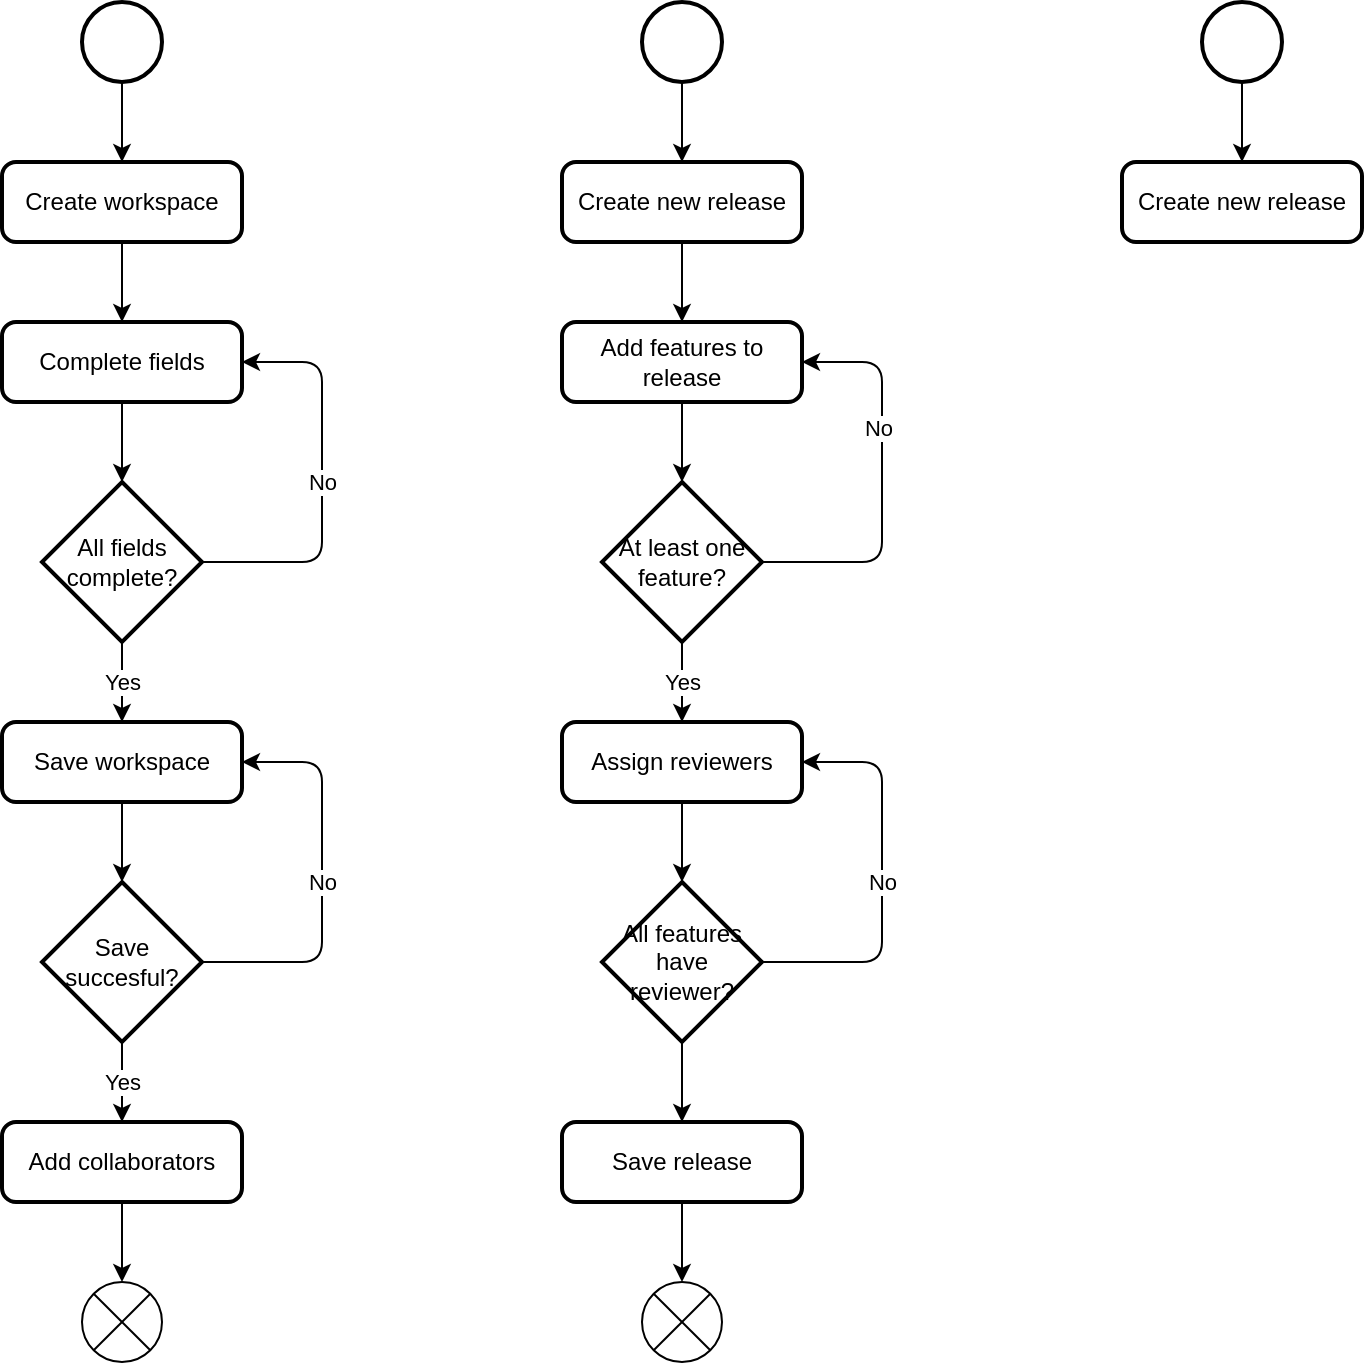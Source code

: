 <mxfile>
    <diagram id="FM5YGFOuYoJ0O4Z3H497" name="Use Cases">
        <mxGraphModel dx="1610" dy="230" grid="1" gridSize="10" guides="1" tooltips="1" connect="1" arrows="1" fold="1" page="1" pageScale="1" pageWidth="850" pageHeight="1100" math="0" shadow="0">
            <root>
                <mxCell id="0"/>
                <mxCell id="1" parent="0"/>
                <mxCell id="16" style="edgeStyle=none;html=1;entryX=0.5;entryY=0;entryDx=0;entryDy=0;" parent="1" source="14" target="15" edge="1">
                    <mxGeometry relative="1" as="geometry"/>
                </mxCell>
                <mxCell id="14" value="" style="strokeWidth=2;html=1;shape=mxgraph.flowchart.start_2;whiteSpace=wrap;" parent="1" vertex="1">
                    <mxGeometry x="200" y="80" width="40" height="40" as="geometry"/>
                </mxCell>
                <mxCell id="18" style="edgeStyle=none;html=1;entryX=0.5;entryY=0;entryDx=0;entryDy=0;" parent="1" source="15" target="17" edge="1">
                    <mxGeometry relative="1" as="geometry"/>
                </mxCell>
                <mxCell id="15" value="Create new release" style="rounded=1;whiteSpace=wrap;html=1;absoluteArcSize=1;arcSize=14;strokeWidth=2;" parent="1" vertex="1">
                    <mxGeometry x="160" y="160" width="120" height="40" as="geometry"/>
                </mxCell>
                <mxCell id="23" value="" style="edgeStyle=elbowEdgeStyle;html=1;" parent="1" source="17" target="19" edge="1">
                    <mxGeometry relative="1" as="geometry"/>
                </mxCell>
                <mxCell id="17" value="Add features to release" style="rounded=1;whiteSpace=wrap;html=1;absoluteArcSize=1;arcSize=14;strokeWidth=2;" parent="1" vertex="1">
                    <mxGeometry x="160" y="240" width="120" height="40" as="geometry"/>
                </mxCell>
                <mxCell id="20" style="edgeStyle=elbowEdgeStyle;html=1;entryX=1;entryY=0.5;entryDx=0;entryDy=0;elbow=vertical;" parent="1" source="19" target="17" edge="1">
                    <mxGeometry relative="1" as="geometry">
                        <Array as="points">
                            <mxPoint x="320" y="310"/>
                        </Array>
                    </mxGeometry>
                </mxCell>
                <mxCell id="21" value="No" style="edgeLabel;html=1;align=center;verticalAlign=middle;resizable=0;points=[];" parent="20" vertex="1" connectable="0">
                    <mxGeometry x="0.27" y="2" relative="1" as="geometry">
                        <mxPoint as="offset"/>
                    </mxGeometry>
                </mxCell>
                <mxCell id="25" value="Yes" style="edgeStyle=elbowEdgeStyle;html=1;elbow=vertical;" parent="1" source="19" target="24" edge="1">
                    <mxGeometry relative="1" as="geometry"/>
                </mxCell>
                <mxCell id="19" value="At least one feature?" style="strokeWidth=2;html=1;shape=mxgraph.flowchart.decision;whiteSpace=wrap;" parent="1" vertex="1">
                    <mxGeometry x="180" y="320" width="80" height="80" as="geometry"/>
                </mxCell>
                <mxCell id="30" value="" style="edgeStyle=elbowEdgeStyle;html=1;" parent="1" source="24" target="27" edge="1">
                    <mxGeometry relative="1" as="geometry"/>
                </mxCell>
                <mxCell id="24" value="Assign reviewers" style="rounded=1;whiteSpace=wrap;html=1;absoluteArcSize=1;arcSize=14;strokeWidth=2;" parent="1" vertex="1">
                    <mxGeometry x="160" y="440" width="120" height="40" as="geometry"/>
                </mxCell>
                <mxCell id="29" value="No" style="edgeStyle=elbowEdgeStyle;html=1;entryX=1;entryY=0.5;entryDx=0;entryDy=0;" parent="1" source="27" target="24" edge="1">
                    <mxGeometry relative="1" as="geometry">
                        <Array as="points">
                            <mxPoint x="320" y="510"/>
                        </Array>
                    </mxGeometry>
                </mxCell>
                <mxCell id="32" value="" style="edgeStyle=elbowEdgeStyle;html=1;" parent="1" source="27" target="31" edge="1">
                    <mxGeometry relative="1" as="geometry"/>
                </mxCell>
                <mxCell id="27" value="All features have reviewer?" style="strokeWidth=2;html=1;shape=mxgraph.flowchart.decision;whiteSpace=wrap;" parent="1" vertex="1">
                    <mxGeometry x="180" y="520" width="80" height="80" as="geometry"/>
                </mxCell>
                <mxCell id="34" value="" style="edgeStyle=elbowEdgeStyle;html=1;" parent="1" source="31" target="33" edge="1">
                    <mxGeometry relative="1" as="geometry"/>
                </mxCell>
                <mxCell id="31" value="Save release" style="rounded=1;whiteSpace=wrap;html=1;absoluteArcSize=1;arcSize=14;strokeWidth=2;" parent="1" vertex="1">
                    <mxGeometry x="160" y="640" width="120" height="40" as="geometry"/>
                </mxCell>
                <mxCell id="33" value="" style="verticalLabelPosition=bottom;verticalAlign=top;html=1;shape=mxgraph.flowchart.or;" parent="1" vertex="1">
                    <mxGeometry x="200" y="720" width="40" height="40" as="geometry"/>
                </mxCell>
                <mxCell id="40" value="" style="edgeStyle=elbowEdgeStyle;html=1;" parent="1" source="38" target="39" edge="1">
                    <mxGeometry relative="1" as="geometry"/>
                </mxCell>
                <mxCell id="38" value="" style="strokeWidth=2;html=1;shape=mxgraph.flowchart.start_2;whiteSpace=wrap;" parent="1" vertex="1">
                    <mxGeometry x="-80" y="80" width="40" height="40" as="geometry"/>
                </mxCell>
                <mxCell id="42" value="" style="edgeStyle=elbowEdgeStyle;html=1;" parent="1" source="39" target="41" edge="1">
                    <mxGeometry relative="1" as="geometry"/>
                </mxCell>
                <mxCell id="39" value="Create workspace" style="rounded=1;whiteSpace=wrap;html=1;absoluteArcSize=1;arcSize=14;strokeWidth=2;" parent="1" vertex="1">
                    <mxGeometry x="-120" y="160" width="120" height="40" as="geometry"/>
                </mxCell>
                <mxCell id="45" value="" style="edgeStyle=elbowEdgeStyle;html=1;" parent="1" source="41" target="43" edge="1">
                    <mxGeometry relative="1" as="geometry"/>
                </mxCell>
                <mxCell id="41" value="Complete fields" style="rounded=1;whiteSpace=wrap;html=1;absoluteArcSize=1;arcSize=14;strokeWidth=2;" parent="1" vertex="1">
                    <mxGeometry x="-120" y="240" width="120" height="40" as="geometry"/>
                </mxCell>
                <mxCell id="44" value="No" style="edgeStyle=elbowEdgeStyle;html=1;entryX=1;entryY=0.5;entryDx=0;entryDy=0;" parent="1" source="43" target="41" edge="1">
                    <mxGeometry relative="1" as="geometry">
                        <Array as="points">
                            <mxPoint x="40" y="310"/>
                        </Array>
                    </mxGeometry>
                </mxCell>
                <mxCell id="47" value="Yes" style="edgeStyle=elbowEdgeStyle;html=1;" parent="1" source="43" target="46" edge="1">
                    <mxGeometry relative="1" as="geometry"/>
                </mxCell>
                <mxCell id="43" value="All fields complete?" style="strokeWidth=2;html=1;shape=mxgraph.flowchart.decision;whiteSpace=wrap;" parent="1" vertex="1">
                    <mxGeometry x="-100" y="320" width="80" height="80" as="geometry"/>
                </mxCell>
                <mxCell id="50" value="" style="edgeStyle=elbowEdgeStyle;html=1;" parent="1" source="46" target="48" edge="1">
                    <mxGeometry relative="1" as="geometry"/>
                </mxCell>
                <mxCell id="46" value="Save workspace" style="rounded=1;whiteSpace=wrap;html=1;absoluteArcSize=1;arcSize=14;strokeWidth=2;" parent="1" vertex="1">
                    <mxGeometry x="-120" y="440" width="120" height="40" as="geometry"/>
                </mxCell>
                <mxCell id="49" value="No" style="edgeStyle=elbowEdgeStyle;html=1;entryX=1;entryY=0.5;entryDx=0;entryDy=0;" parent="1" source="48" target="46" edge="1">
                    <mxGeometry relative="1" as="geometry">
                        <Array as="points">
                            <mxPoint x="40" y="510"/>
                        </Array>
                    </mxGeometry>
                </mxCell>
                <mxCell id="52" value="Yes" style="edgeStyle=elbowEdgeStyle;html=1;" parent="1" source="48" target="51" edge="1">
                    <mxGeometry relative="1" as="geometry"/>
                </mxCell>
                <mxCell id="48" value="Save succesful?" style="strokeWidth=2;html=1;shape=mxgraph.flowchart.decision;whiteSpace=wrap;" parent="1" vertex="1">
                    <mxGeometry x="-100" y="520" width="80" height="80" as="geometry"/>
                </mxCell>
                <mxCell id="54" value="" style="edgeStyle=elbowEdgeStyle;html=1;" parent="1" source="51" target="53" edge="1">
                    <mxGeometry relative="1" as="geometry"/>
                </mxCell>
                <mxCell id="51" value="Add collaborators" style="rounded=1;whiteSpace=wrap;html=1;absoluteArcSize=1;arcSize=14;strokeWidth=2;" parent="1" vertex="1">
                    <mxGeometry x="-120" y="640" width="120" height="40" as="geometry"/>
                </mxCell>
                <mxCell id="53" value="" style="verticalLabelPosition=bottom;verticalAlign=top;html=1;shape=mxgraph.flowchart.or;" parent="1" vertex="1">
                    <mxGeometry x="-80" y="720" width="40" height="40" as="geometry"/>
                </mxCell>
                <mxCell id="57" value="" style="edgeStyle=elbowEdgeStyle;html=1;" parent="1" source="55" target="56" edge="1">
                    <mxGeometry relative="1" as="geometry"/>
                </mxCell>
                <mxCell id="55" value="" style="strokeWidth=2;html=1;shape=mxgraph.flowchart.start_2;whiteSpace=wrap;" parent="1" vertex="1">
                    <mxGeometry x="480" y="80" width="40" height="40" as="geometry"/>
                </mxCell>
                <mxCell id="56" value="Create new release" style="rounded=1;whiteSpace=wrap;html=1;absoluteArcSize=1;arcSize=14;strokeWidth=2;" parent="1" vertex="1">
                    <mxGeometry x="440" y="160" width="120" height="40" as="geometry"/>
                </mxCell>
            </root>
        </mxGraphModel>
    </diagram>
    <diagram id="vetOcaxEW74TjLupu2zr" name="ERD">
        <mxGraphModel dx="1800" dy="1388" grid="1" gridSize="10" guides="1" tooltips="1" connect="1" arrows="1" fold="1" page="1" pageScale="1" pageWidth="850" pageHeight="1100" math="0" shadow="0">
            <root>
                <mxCell id="0"/>
                <mxCell id="1" parent="0"/>
                <mxCell id="C_Lovre68h-wvFmCxyQK-113" style="edgeStyle=orthogonalEdgeStyle;rounded=0;html=1;entryX=0.5;entryY=0;entryDx=0;entryDy=0;endArrow=ERoneToMany;endFill=0;startArrow=ERmandOne;startFill=0;" parent="1" source="C_Lovre68h-wvFmCxyQK-14" target="C_Lovre68h-wvFmCxyQK-73" edge="1">
                    <mxGeometry relative="1" as="geometry"/>
                </mxCell>
                <mxCell id="C_Lovre68h-wvFmCxyQK-14" value="tbl_feature" style="shape=table;startSize=30;container=1;collapsible=1;childLayout=tableLayout;fixedRows=1;rowLines=0;fontStyle=1;align=center;resizeLast=1;fillColor=#f5f5f5;fontColor=#333333;strokeColor=#666666;" parent="1" vertex="1">
                    <mxGeometry x="270" y="160" width="180" height="180" as="geometry"/>
                </mxCell>
                <mxCell id="C_Lovre68h-wvFmCxyQK-15" value="" style="shape=tableRow;horizontal=0;startSize=0;swimlaneHead=0;swimlaneBody=0;fillColor=none;collapsible=0;dropTarget=0;points=[[0,0.5],[1,0.5]];portConstraint=eastwest;top=0;left=0;right=0;bottom=0;" parent="C_Lovre68h-wvFmCxyQK-14" vertex="1">
                    <mxGeometry y="30" width="180" height="30" as="geometry"/>
                </mxCell>
                <mxCell id="C_Lovre68h-wvFmCxyQK-16" value="PK" style="shape=partialRectangle;connectable=0;fillColor=none;top=0;left=0;bottom=0;right=0;fontStyle=1;overflow=hidden;" parent="C_Lovre68h-wvFmCxyQK-15" vertex="1">
                    <mxGeometry width="60" height="30" as="geometry">
                        <mxRectangle width="60" height="30" as="alternateBounds"/>
                    </mxGeometry>
                </mxCell>
                <mxCell id="C_Lovre68h-wvFmCxyQK-17" value="id" style="shape=partialRectangle;connectable=0;fillColor=none;top=0;left=0;bottom=0;right=0;align=left;spacingLeft=6;fontStyle=5;overflow=hidden;" parent="C_Lovre68h-wvFmCxyQK-15" vertex="1">
                    <mxGeometry x="60" width="120" height="30" as="geometry">
                        <mxRectangle width="120" height="30" as="alternateBounds"/>
                    </mxGeometry>
                </mxCell>
                <mxCell id="C_Lovre68h-wvFmCxyQK-18" value="" style="shape=tableRow;horizontal=0;startSize=0;swimlaneHead=0;swimlaneBody=0;fillColor=none;collapsible=0;dropTarget=0;points=[[0,0.5],[1,0.5]];portConstraint=eastwest;top=0;left=0;right=0;bottom=1;" parent="C_Lovre68h-wvFmCxyQK-14" vertex="1">
                    <mxGeometry y="60" width="180" height="30" as="geometry"/>
                </mxCell>
                <mxCell id="C_Lovre68h-wvFmCxyQK-19" value="FK" style="shape=partialRectangle;connectable=0;fillColor=none;top=0;left=0;bottom=0;right=0;fontStyle=1;overflow=hidden;" parent="C_Lovre68h-wvFmCxyQK-18" vertex="1">
                    <mxGeometry width="60" height="30" as="geometry">
                        <mxRectangle width="60" height="30" as="alternateBounds"/>
                    </mxGeometry>
                </mxCell>
                <mxCell id="C_Lovre68h-wvFmCxyQK-20" value="developer_id" style="shape=partialRectangle;connectable=0;fillColor=none;top=0;left=0;bottom=0;right=0;align=left;spacingLeft=6;fontStyle=5;overflow=hidden;" parent="C_Lovre68h-wvFmCxyQK-18" vertex="1">
                    <mxGeometry x="60" width="120" height="30" as="geometry">
                        <mxRectangle width="120" height="30" as="alternateBounds"/>
                    </mxGeometry>
                </mxCell>
                <mxCell id="C_Lovre68h-wvFmCxyQK-21" value="" style="shape=tableRow;horizontal=0;startSize=0;swimlaneHead=0;swimlaneBody=0;fillColor=none;collapsible=0;dropTarget=0;points=[[0,0.5],[1,0.5]];portConstraint=eastwest;top=0;left=0;right=0;bottom=0;" parent="C_Lovre68h-wvFmCxyQK-14" vertex="1">
                    <mxGeometry y="90" width="180" height="30" as="geometry"/>
                </mxCell>
                <mxCell id="C_Lovre68h-wvFmCxyQK-22" value="varchar" style="shape=partialRectangle;connectable=0;fillColor=none;top=0;left=0;bottom=0;right=0;editable=1;overflow=hidden;" parent="C_Lovre68h-wvFmCxyQK-21" vertex="1">
                    <mxGeometry width="60" height="30" as="geometry">
                        <mxRectangle width="60" height="30" as="alternateBounds"/>
                    </mxGeometry>
                </mxCell>
                <mxCell id="C_Lovre68h-wvFmCxyQK-23" value="pull_request_link" style="shape=partialRectangle;connectable=0;fillColor=none;top=0;left=0;bottom=0;right=0;align=left;spacingLeft=6;overflow=hidden;" parent="C_Lovre68h-wvFmCxyQK-21" vertex="1">
                    <mxGeometry x="60" width="120" height="30" as="geometry">
                        <mxRectangle width="120" height="30" as="alternateBounds"/>
                    </mxGeometry>
                </mxCell>
                <mxCell id="C_Lovre68h-wvFmCxyQK-24" value="" style="shape=tableRow;horizontal=0;startSize=0;swimlaneHead=0;swimlaneBody=0;fillColor=none;collapsible=0;dropTarget=0;points=[[0,0.5],[1,0.5]];portConstraint=eastwest;top=0;left=0;right=0;bottom=0;" parent="C_Lovre68h-wvFmCxyQK-14" vertex="1">
                    <mxGeometry y="120" width="180" height="30" as="geometry"/>
                </mxCell>
                <mxCell id="C_Lovre68h-wvFmCxyQK-25" value="varchar" style="shape=partialRectangle;connectable=0;fillColor=none;top=0;left=0;bottom=0;right=0;editable=1;overflow=hidden;" parent="C_Lovre68h-wvFmCxyQK-24" vertex="1">
                    <mxGeometry width="60" height="30" as="geometry">
                        <mxRectangle width="60" height="30" as="alternateBounds"/>
                    </mxGeometry>
                </mxCell>
                <mxCell id="C_Lovre68h-wvFmCxyQK-26" value="ticket_link" style="shape=partialRectangle;connectable=0;fillColor=none;top=0;left=0;bottom=0;right=0;align=left;spacingLeft=6;overflow=hidden;" parent="C_Lovre68h-wvFmCxyQK-24" vertex="1">
                    <mxGeometry x="60" width="120" height="30" as="geometry">
                        <mxRectangle width="120" height="30" as="alternateBounds"/>
                    </mxGeometry>
                </mxCell>
                <mxCell id="C_Lovre68h-wvFmCxyQK-27" value="" style="shape=tableRow;horizontal=0;startSize=0;swimlaneHead=0;swimlaneBody=0;fillColor=none;collapsible=0;dropTarget=0;points=[[0,0.5],[1,0.5]];portConstraint=eastwest;top=0;left=0;right=0;bottom=0;" parent="C_Lovre68h-wvFmCxyQK-14" vertex="1">
                    <mxGeometry y="150" width="180" height="30" as="geometry"/>
                </mxCell>
                <mxCell id="C_Lovre68h-wvFmCxyQK-28" value="status" style="shape=partialRectangle;connectable=0;fillColor=none;top=0;left=0;bottom=0;right=0;editable=1;overflow=hidden;" parent="C_Lovre68h-wvFmCxyQK-27" vertex="1">
                    <mxGeometry width="60" height="30" as="geometry">
                        <mxRectangle width="60" height="30" as="alternateBounds"/>
                    </mxGeometry>
                </mxCell>
                <mxCell id="C_Lovre68h-wvFmCxyQK-29" value="status" style="shape=partialRectangle;connectable=0;fillColor=none;top=0;left=0;bottom=0;right=0;align=left;spacingLeft=6;overflow=hidden;" parent="C_Lovre68h-wvFmCxyQK-27" vertex="1">
                    <mxGeometry x="60" width="120" height="30" as="geometry">
                        <mxRectangle width="120" height="30" as="alternateBounds"/>
                    </mxGeometry>
                </mxCell>
                <mxCell id="C_Lovre68h-wvFmCxyQK-30" value="review_status" style="swimlane;fontStyle=0;childLayout=stackLayout;horizontal=1;startSize=26;horizontalStack=0;resizeParent=1;resizeParentMax=0;resizeLast=0;collapsible=1;marginBottom=0;align=center;fontSize=14;fillColor=#dae8fc;strokeColor=#6c8ebf;" parent="1" vertex="1">
                    <mxGeometry x="30" y="560" width="130" height="116" as="geometry"/>
                </mxCell>
                <mxCell id="C_Lovre68h-wvFmCxyQK-31" value="approved" style="text;strokeColor=none;fillColor=none;spacingLeft=4;spacingRight=4;overflow=hidden;rotatable=0;points=[[0,0.5],[1,0.5]];portConstraint=eastwest;fontSize=12;" parent="C_Lovre68h-wvFmCxyQK-30" vertex="1">
                    <mxGeometry y="26" width="130" height="30" as="geometry"/>
                </mxCell>
                <mxCell id="C_Lovre68h-wvFmCxyQK-32" value="rejected" style="text;strokeColor=none;fillColor=none;spacingLeft=4;spacingRight=4;overflow=hidden;rotatable=0;points=[[0,0.5],[1,0.5]];portConstraint=eastwest;fontSize=12;" parent="C_Lovre68h-wvFmCxyQK-30" vertex="1">
                    <mxGeometry y="56" width="130" height="30" as="geometry"/>
                </mxCell>
                <mxCell id="C_Lovre68h-wvFmCxyQK-33" value="updated" style="text;strokeColor=none;fillColor=none;spacingLeft=4;spacingRight=4;overflow=hidden;rotatable=0;points=[[0,0.5],[1,0.5]];portConstraint=eastwest;fontSize=12;" parent="C_Lovre68h-wvFmCxyQK-30" vertex="1">
                    <mxGeometry y="86" width="130" height="30" as="geometry"/>
                </mxCell>
                <mxCell id="C_Lovre68h-wvFmCxyQK-111" style="edgeStyle=orthogonalEdgeStyle;rounded=0;html=1;entryX=0.5;entryY=0;entryDx=0;entryDy=0;endArrow=ERone;endFill=0;startArrow=ERmany;startFill=0;" parent="1" source="C_Lovre68h-wvFmCxyQK-35" target="C_Lovre68h-wvFmCxyQK-14" edge="1">
                    <mxGeometry relative="1" as="geometry"/>
                </mxCell>
                <mxCell id="C_Lovre68h-wvFmCxyQK-35" value="tbl_feature_update" style="shape=table;startSize=30;container=1;collapsible=1;childLayout=tableLayout;fixedRows=1;rowLines=0;fontStyle=1;align=center;resizeLast=1;fillColor=#f5f5f5;fontColor=#333333;strokeColor=#666666;" parent="1" vertex="1">
                    <mxGeometry x="270" y="-50" width="180" height="150" as="geometry"/>
                </mxCell>
                <mxCell id="C_Lovre68h-wvFmCxyQK-36" value="" style="shape=tableRow;horizontal=0;startSize=0;swimlaneHead=0;swimlaneBody=0;fillColor=none;collapsible=0;dropTarget=0;points=[[0,0.5],[1,0.5]];portConstraint=eastwest;top=0;left=0;right=0;bottom=0;" parent="C_Lovre68h-wvFmCxyQK-35" vertex="1">
                    <mxGeometry y="30" width="180" height="30" as="geometry"/>
                </mxCell>
                <mxCell id="C_Lovre68h-wvFmCxyQK-37" value="PK" style="shape=partialRectangle;connectable=0;fillColor=none;top=0;left=0;bottom=0;right=0;fontStyle=1;overflow=hidden;" parent="C_Lovre68h-wvFmCxyQK-36" vertex="1">
                    <mxGeometry width="60" height="30" as="geometry">
                        <mxRectangle width="60" height="30" as="alternateBounds"/>
                    </mxGeometry>
                </mxCell>
                <mxCell id="C_Lovre68h-wvFmCxyQK-38" value="id" style="shape=partialRectangle;connectable=0;fillColor=none;top=0;left=0;bottom=0;right=0;align=left;spacingLeft=6;fontStyle=5;overflow=hidden;" parent="C_Lovre68h-wvFmCxyQK-36" vertex="1">
                    <mxGeometry x="60" width="120" height="30" as="geometry">
                        <mxRectangle width="120" height="30" as="alternateBounds"/>
                    </mxGeometry>
                </mxCell>
                <mxCell id="C_Lovre68h-wvFmCxyQK-39" value="" style="shape=tableRow;horizontal=0;startSize=0;swimlaneHead=0;swimlaneBody=0;fillColor=none;collapsible=0;dropTarget=0;points=[[0,0.5],[1,0.5]];portConstraint=eastwest;top=0;left=0;right=0;bottom=1;" parent="C_Lovre68h-wvFmCxyQK-35" vertex="1">
                    <mxGeometry y="60" width="180" height="30" as="geometry"/>
                </mxCell>
                <mxCell id="C_Lovre68h-wvFmCxyQK-40" value="FK" style="shape=partialRectangle;connectable=0;fillColor=none;top=0;left=0;bottom=0;right=0;fontStyle=1;overflow=hidden;" parent="C_Lovre68h-wvFmCxyQK-39" vertex="1">
                    <mxGeometry width="60" height="30" as="geometry">
                        <mxRectangle width="60" height="30" as="alternateBounds"/>
                    </mxGeometry>
                </mxCell>
                <mxCell id="C_Lovre68h-wvFmCxyQK-41" value="feature_id" style="shape=partialRectangle;connectable=0;fillColor=none;top=0;left=0;bottom=0;right=0;align=left;spacingLeft=6;fontStyle=5;overflow=hidden;" parent="C_Lovre68h-wvFmCxyQK-39" vertex="1">
                    <mxGeometry x="60" width="120" height="30" as="geometry">
                        <mxRectangle width="120" height="30" as="alternateBounds"/>
                    </mxGeometry>
                </mxCell>
                <mxCell id="C_Lovre68h-wvFmCxyQK-42" value="" style="shape=tableRow;horizontal=0;startSize=0;swimlaneHead=0;swimlaneBody=0;fillColor=none;collapsible=0;dropTarget=0;points=[[0,0.5],[1,0.5]];portConstraint=eastwest;top=0;left=0;right=0;bottom=0;" parent="C_Lovre68h-wvFmCxyQK-35" vertex="1">
                    <mxGeometry y="90" width="180" height="30" as="geometry"/>
                </mxCell>
                <mxCell id="C_Lovre68h-wvFmCxyQK-43" value="varchar" style="shape=partialRectangle;connectable=0;fillColor=none;top=0;left=0;bottom=0;right=0;editable=1;overflow=hidden;" parent="C_Lovre68h-wvFmCxyQK-42" vertex="1">
                    <mxGeometry width="60" height="30" as="geometry">
                        <mxRectangle width="60" height="30" as="alternateBounds"/>
                    </mxGeometry>
                </mxCell>
                <mxCell id="C_Lovre68h-wvFmCxyQK-44" value="comment" style="shape=partialRectangle;connectable=0;fillColor=none;top=0;left=0;bottom=0;right=0;align=left;spacingLeft=6;overflow=hidden;" parent="C_Lovre68h-wvFmCxyQK-42" vertex="1">
                    <mxGeometry x="60" width="120" height="30" as="geometry">
                        <mxRectangle width="120" height="30" as="alternateBounds"/>
                    </mxGeometry>
                </mxCell>
                <mxCell id="C_Lovre68h-wvFmCxyQK-45" value="" style="shape=tableRow;horizontal=0;startSize=0;swimlaneHead=0;swimlaneBody=0;fillColor=none;collapsible=0;dropTarget=0;points=[[0,0.5],[1,0.5]];portConstraint=eastwest;top=0;left=0;right=0;bottom=0;" parent="C_Lovre68h-wvFmCxyQK-35" vertex="1">
                    <mxGeometry y="120" width="180" height="30" as="geometry"/>
                </mxCell>
                <mxCell id="C_Lovre68h-wvFmCxyQK-46" value="date" style="shape=partialRectangle;connectable=0;fillColor=none;top=0;left=0;bottom=0;right=0;editable=1;overflow=hidden;" parent="C_Lovre68h-wvFmCxyQK-45" vertex="1">
                    <mxGeometry width="60" height="30" as="geometry">
                        <mxRectangle width="60" height="30" as="alternateBounds"/>
                    </mxGeometry>
                </mxCell>
                <mxCell id="C_Lovre68h-wvFmCxyQK-47" value="updated_on" style="shape=partialRectangle;connectable=0;fillColor=none;top=0;left=0;bottom=0;right=0;align=left;spacingLeft=6;overflow=hidden;" parent="C_Lovre68h-wvFmCxyQK-45" vertex="1">
                    <mxGeometry x="60" width="120" height="30" as="geometry">
                        <mxRectangle width="120" height="30" as="alternateBounds"/>
                    </mxGeometry>
                </mxCell>
                <mxCell id="C_Lovre68h-wvFmCxyQK-54" value="tbl_feature_stats" style="shape=table;startSize=30;container=1;collapsible=1;childLayout=tableLayout;fixedRows=1;rowLines=0;fontStyle=1;align=center;resizeLast=1;fillColor=#f5f5f5;fontColor=#333333;strokeColor=#666666;" parent="1" vertex="1">
                    <mxGeometry x="-20" y="160" width="180" height="210" as="geometry"/>
                </mxCell>
                <mxCell id="C_Lovre68h-wvFmCxyQK-55" value="" style="shape=tableRow;horizontal=0;startSize=0;swimlaneHead=0;swimlaneBody=0;fillColor=none;collapsible=0;dropTarget=0;points=[[0,0.5],[1,0.5]];portConstraint=eastwest;top=0;left=0;right=0;bottom=0;" parent="C_Lovre68h-wvFmCxyQK-54" vertex="1">
                    <mxGeometry y="30" width="180" height="30" as="geometry"/>
                </mxCell>
                <mxCell id="C_Lovre68h-wvFmCxyQK-56" value="PK" style="shape=partialRectangle;connectable=0;fillColor=none;top=0;left=0;bottom=0;right=0;fontStyle=1;overflow=hidden;" parent="C_Lovre68h-wvFmCxyQK-55" vertex="1">
                    <mxGeometry width="60" height="30" as="geometry">
                        <mxRectangle width="60" height="30" as="alternateBounds"/>
                    </mxGeometry>
                </mxCell>
                <mxCell id="C_Lovre68h-wvFmCxyQK-57" value="id" style="shape=partialRectangle;connectable=0;fillColor=none;top=0;left=0;bottom=0;right=0;align=left;spacingLeft=6;fontStyle=5;overflow=hidden;" parent="C_Lovre68h-wvFmCxyQK-55" vertex="1">
                    <mxGeometry x="60" width="120" height="30" as="geometry">
                        <mxRectangle width="120" height="30" as="alternateBounds"/>
                    </mxGeometry>
                </mxCell>
                <mxCell id="C_Lovre68h-wvFmCxyQK-58" value="" style="shape=tableRow;horizontal=0;startSize=0;swimlaneHead=0;swimlaneBody=0;fillColor=none;collapsible=0;dropTarget=0;points=[[0,0.5],[1,0.5]];portConstraint=eastwest;top=0;left=0;right=0;bottom=1;" parent="C_Lovre68h-wvFmCxyQK-54" vertex="1">
                    <mxGeometry y="60" width="180" height="30" as="geometry"/>
                </mxCell>
                <mxCell id="C_Lovre68h-wvFmCxyQK-59" value="FK" style="shape=partialRectangle;connectable=0;fillColor=none;top=0;left=0;bottom=0;right=0;fontStyle=1;overflow=hidden;" parent="C_Lovre68h-wvFmCxyQK-58" vertex="1">
                    <mxGeometry width="60" height="30" as="geometry">
                        <mxRectangle width="60" height="30" as="alternateBounds"/>
                    </mxGeometry>
                </mxCell>
                <mxCell id="C_Lovre68h-wvFmCxyQK-60" value="feature_id" style="shape=partialRectangle;connectable=0;fillColor=none;top=0;left=0;bottom=0;right=0;align=left;spacingLeft=6;fontStyle=5;overflow=hidden;" parent="C_Lovre68h-wvFmCxyQK-58" vertex="1">
                    <mxGeometry x="60" width="120" height="30" as="geometry">
                        <mxRectangle width="120" height="30" as="alternateBounds"/>
                    </mxGeometry>
                </mxCell>
                <mxCell id="C_Lovre68h-wvFmCxyQK-61" value="" style="shape=tableRow;horizontal=0;startSize=0;swimlaneHead=0;swimlaneBody=0;fillColor=none;collapsible=0;dropTarget=0;points=[[0,0.5],[1,0.5]];portConstraint=eastwest;top=0;left=0;right=0;bottom=0;" parent="C_Lovre68h-wvFmCxyQK-54" vertex="1">
                    <mxGeometry y="90" width="180" height="30" as="geometry"/>
                </mxCell>
                <mxCell id="C_Lovre68h-wvFmCxyQK-62" value="date" style="shape=partialRectangle;connectable=0;fillColor=none;top=0;left=0;bottom=0;right=0;editable=1;overflow=hidden;" parent="C_Lovre68h-wvFmCxyQK-61" vertex="1">
                    <mxGeometry width="60" height="30" as="geometry">
                        <mxRectangle width="60" height="30" as="alternateBounds"/>
                    </mxGeometry>
                </mxCell>
                <mxCell id="C_Lovre68h-wvFmCxyQK-63" value="start_date" style="shape=partialRectangle;connectable=0;fillColor=none;top=0;left=0;bottom=0;right=0;align=left;spacingLeft=6;overflow=hidden;" parent="C_Lovre68h-wvFmCxyQK-61" vertex="1">
                    <mxGeometry x="60" width="120" height="30" as="geometry">
                        <mxRectangle width="120" height="30" as="alternateBounds"/>
                    </mxGeometry>
                </mxCell>
                <mxCell id="C_Lovre68h-wvFmCxyQK-64" value="" style="shape=tableRow;horizontal=0;startSize=0;swimlaneHead=0;swimlaneBody=0;fillColor=none;collapsible=0;dropTarget=0;points=[[0,0.5],[1,0.5]];portConstraint=eastwest;top=0;left=0;right=0;bottom=0;" parent="C_Lovre68h-wvFmCxyQK-54" vertex="1">
                    <mxGeometry y="120" width="180" height="30" as="geometry"/>
                </mxCell>
                <mxCell id="C_Lovre68h-wvFmCxyQK-65" value="date" style="shape=partialRectangle;connectable=0;fillColor=none;top=0;left=0;bottom=0;right=0;editable=1;overflow=hidden;" parent="C_Lovre68h-wvFmCxyQK-64" vertex="1">
                    <mxGeometry width="60" height="30" as="geometry">
                        <mxRectangle width="60" height="30" as="alternateBounds"/>
                    </mxGeometry>
                </mxCell>
                <mxCell id="C_Lovre68h-wvFmCxyQK-66" value="completion_date" style="shape=partialRectangle;connectable=0;fillColor=none;top=0;left=0;bottom=0;right=0;align=left;spacingLeft=6;overflow=hidden;" parent="C_Lovre68h-wvFmCxyQK-64" vertex="1">
                    <mxGeometry x="60" width="120" height="30" as="geometry">
                        <mxRectangle width="120" height="30" as="alternateBounds"/>
                    </mxGeometry>
                </mxCell>
                <mxCell id="C_Lovre68h-wvFmCxyQK-67" value="" style="shape=tableRow;horizontal=0;startSize=0;swimlaneHead=0;swimlaneBody=0;fillColor=none;collapsible=0;dropTarget=0;points=[[0,0.5],[1,0.5]];portConstraint=eastwest;top=0;left=0;right=0;bottom=0;" parent="C_Lovre68h-wvFmCxyQK-54" vertex="1">
                    <mxGeometry y="150" width="180" height="30" as="geometry"/>
                </mxCell>
                <mxCell id="C_Lovre68h-wvFmCxyQK-68" value="int" style="shape=partialRectangle;connectable=0;fillColor=none;top=0;left=0;bottom=0;right=0;editable=1;overflow=hidden;" parent="C_Lovre68h-wvFmCxyQK-67" vertex="1">
                    <mxGeometry width="60" height="30" as="geometry">
                        <mxRectangle width="60" height="30" as="alternateBounds"/>
                    </mxGeometry>
                </mxCell>
                <mxCell id="C_Lovre68h-wvFmCxyQK-69" value="rejections" style="shape=partialRectangle;connectable=0;fillColor=none;top=0;left=0;bottom=0;right=0;align=left;spacingLeft=6;overflow=hidden;" parent="C_Lovre68h-wvFmCxyQK-67" vertex="1">
                    <mxGeometry x="60" width="120" height="30" as="geometry">
                        <mxRectangle width="120" height="30" as="alternateBounds"/>
                    </mxGeometry>
                </mxCell>
                <mxCell id="C_Lovre68h-wvFmCxyQK-70" value="" style="shape=tableRow;horizontal=0;startSize=0;swimlaneHead=0;swimlaneBody=0;fillColor=none;collapsible=0;dropTarget=0;points=[[0,0.5],[1,0.5]];portConstraint=eastwest;top=0;left=0;right=0;bottom=0;" parent="C_Lovre68h-wvFmCxyQK-54" vertex="1">
                    <mxGeometry y="180" width="180" height="30" as="geometry"/>
                </mxCell>
                <mxCell id="C_Lovre68h-wvFmCxyQK-71" value="int" style="shape=partialRectangle;connectable=0;fillColor=none;top=0;left=0;bottom=0;right=0;editable=1;overflow=hidden;" parent="C_Lovre68h-wvFmCxyQK-70" vertex="1">
                    <mxGeometry width="60" height="30" as="geometry">
                        <mxRectangle width="60" height="30" as="alternateBounds"/>
                    </mxGeometry>
                </mxCell>
                <mxCell id="C_Lovre68h-wvFmCxyQK-72" value="updates" style="shape=partialRectangle;connectable=0;fillColor=none;top=0;left=0;bottom=0;right=0;align=left;spacingLeft=6;overflow=hidden;" parent="C_Lovre68h-wvFmCxyQK-70" vertex="1">
                    <mxGeometry x="60" width="120" height="30" as="geometry">
                        <mxRectangle width="120" height="30" as="alternateBounds"/>
                    </mxGeometry>
                </mxCell>
                <mxCell id="C_Lovre68h-wvFmCxyQK-73" value="tbl_feature_review" style="shape=table;startSize=30;container=1;collapsible=1;childLayout=tableLayout;fixedRows=1;rowLines=0;fontStyle=1;align=center;resizeLast=1;fillColor=#f5f5f5;fontColor=#333333;strokeColor=#666666;" parent="1" vertex="1">
                    <mxGeometry x="270" y="400" width="180" height="270" as="geometry"/>
                </mxCell>
                <mxCell id="C_Lovre68h-wvFmCxyQK-74" value="" style="shape=tableRow;horizontal=0;startSize=0;swimlaneHead=0;swimlaneBody=0;fillColor=none;collapsible=0;dropTarget=0;points=[[0,0.5],[1,0.5]];portConstraint=eastwest;top=0;left=0;right=0;bottom=0;" parent="C_Lovre68h-wvFmCxyQK-73" vertex="1">
                    <mxGeometry y="30" width="180" height="30" as="geometry"/>
                </mxCell>
                <mxCell id="C_Lovre68h-wvFmCxyQK-75" value="PK" style="shape=partialRectangle;connectable=0;fillColor=none;top=0;left=0;bottom=0;right=0;fontStyle=1;overflow=hidden;" parent="C_Lovre68h-wvFmCxyQK-74" vertex="1">
                    <mxGeometry width="60" height="30" as="geometry">
                        <mxRectangle width="60" height="30" as="alternateBounds"/>
                    </mxGeometry>
                </mxCell>
                <mxCell id="C_Lovre68h-wvFmCxyQK-76" value="id" style="shape=partialRectangle;connectable=0;fillColor=none;top=0;left=0;bottom=0;right=0;align=left;spacingLeft=6;fontStyle=5;overflow=hidden;" parent="C_Lovre68h-wvFmCxyQK-74" vertex="1">
                    <mxGeometry x="60" width="120" height="30" as="geometry">
                        <mxRectangle width="120" height="30" as="alternateBounds"/>
                    </mxGeometry>
                </mxCell>
                <mxCell id="C_Lovre68h-wvFmCxyQK-89" value="" style="shape=tableRow;horizontal=0;startSize=0;swimlaneHead=0;swimlaneBody=0;fillColor=none;collapsible=0;dropTarget=0;points=[[0,0.5],[1,0.5]];portConstraint=eastwest;top=0;left=0;right=0;bottom=0;" parent="C_Lovre68h-wvFmCxyQK-73" vertex="1">
                    <mxGeometry y="60" width="180" height="30" as="geometry"/>
                </mxCell>
                <mxCell id="C_Lovre68h-wvFmCxyQK-90" value="FK" style="shape=partialRectangle;connectable=0;fillColor=none;top=0;left=0;bottom=0;right=0;fontStyle=1;overflow=hidden;" parent="C_Lovre68h-wvFmCxyQK-89" vertex="1">
                    <mxGeometry width="60" height="30" as="geometry">
                        <mxRectangle width="60" height="30" as="alternateBounds"/>
                    </mxGeometry>
                </mxCell>
                <mxCell id="C_Lovre68h-wvFmCxyQK-91" value="feature_id" style="shape=partialRectangle;connectable=0;fillColor=none;top=0;left=0;bottom=0;right=0;align=left;spacingLeft=6;fontStyle=5;overflow=hidden;" parent="C_Lovre68h-wvFmCxyQK-89" vertex="1">
                    <mxGeometry x="60" width="120" height="30" as="geometry">
                        <mxRectangle width="120" height="30" as="alternateBounds"/>
                    </mxGeometry>
                </mxCell>
                <mxCell id="C_Lovre68h-wvFmCxyQK-77" value="" style="shape=tableRow;horizontal=0;startSize=0;swimlaneHead=0;swimlaneBody=0;fillColor=none;collapsible=0;dropTarget=0;points=[[0,0.5],[1,0.5]];portConstraint=eastwest;top=0;left=0;right=0;bottom=1;" parent="C_Lovre68h-wvFmCxyQK-73" vertex="1">
                    <mxGeometry y="90" width="180" height="30" as="geometry"/>
                </mxCell>
                <mxCell id="C_Lovre68h-wvFmCxyQK-78" value="FK" style="shape=partialRectangle;connectable=0;fillColor=none;top=0;left=0;bottom=0;right=0;fontStyle=1;overflow=hidden;" parent="C_Lovre68h-wvFmCxyQK-77" vertex="1">
                    <mxGeometry width="60" height="30" as="geometry">
                        <mxRectangle width="60" height="30" as="alternateBounds"/>
                    </mxGeometry>
                </mxCell>
                <mxCell id="C_Lovre68h-wvFmCxyQK-79" value="reviewer_id" style="shape=partialRectangle;connectable=0;fillColor=none;top=0;left=0;bottom=0;right=0;align=left;spacingLeft=6;fontStyle=5;overflow=hidden;" parent="C_Lovre68h-wvFmCxyQK-77" vertex="1">
                    <mxGeometry x="60" width="120" height="30" as="geometry">
                        <mxRectangle width="120" height="30" as="alternateBounds"/>
                    </mxGeometry>
                </mxCell>
                <mxCell id="C_Lovre68h-wvFmCxyQK-80" value="" style="shape=tableRow;horizontal=0;startSize=0;swimlaneHead=0;swimlaneBody=0;fillColor=none;collapsible=0;dropTarget=0;points=[[0,0.5],[1,0.5]];portConstraint=eastwest;top=0;left=0;right=0;bottom=0;" parent="C_Lovre68h-wvFmCxyQK-73" vertex="1">
                    <mxGeometry y="120" width="180" height="30" as="geometry"/>
                </mxCell>
                <mxCell id="C_Lovre68h-wvFmCxyQK-81" value="boolean" style="shape=partialRectangle;connectable=0;fillColor=none;top=0;left=0;bottom=0;right=0;editable=1;overflow=hidden;" parent="C_Lovre68h-wvFmCxyQK-80" vertex="1">
                    <mxGeometry width="60" height="30" as="geometry">
                        <mxRectangle width="60" height="30" as="alternateBounds"/>
                    </mxGeometry>
                </mxCell>
                <mxCell id="C_Lovre68h-wvFmCxyQK-82" value="functional" style="shape=partialRectangle;connectable=0;fillColor=none;top=0;left=0;bottom=0;right=0;align=left;spacingLeft=6;overflow=hidden;" parent="C_Lovre68h-wvFmCxyQK-80" vertex="1">
                    <mxGeometry x="60" width="120" height="30" as="geometry">
                        <mxRectangle width="120" height="30" as="alternateBounds"/>
                    </mxGeometry>
                </mxCell>
                <mxCell id="C_Lovre68h-wvFmCxyQK-83" value="" style="shape=tableRow;horizontal=0;startSize=0;swimlaneHead=0;swimlaneBody=0;fillColor=none;collapsible=0;dropTarget=0;points=[[0,0.5],[1,0.5]];portConstraint=eastwest;top=0;left=0;right=0;bottom=0;" parent="C_Lovre68h-wvFmCxyQK-73" vertex="1">
                    <mxGeometry y="150" width="180" height="30" as="geometry"/>
                </mxCell>
                <mxCell id="C_Lovre68h-wvFmCxyQK-84" value="state" style="shape=partialRectangle;connectable=0;fillColor=none;top=0;left=0;bottom=0;right=0;editable=1;overflow=hidden;" parent="C_Lovre68h-wvFmCxyQK-83" vertex="1">
                    <mxGeometry width="60" height="30" as="geometry">
                        <mxRectangle width="60" height="30" as="alternateBounds"/>
                    </mxGeometry>
                </mxCell>
                <mxCell id="C_Lovre68h-wvFmCxyQK-85" value="clean_code" style="shape=partialRectangle;connectable=0;fillColor=none;top=0;left=0;bottom=0;right=0;align=left;spacingLeft=6;overflow=hidden;" parent="C_Lovre68h-wvFmCxyQK-83" vertex="1">
                    <mxGeometry x="60" width="120" height="30" as="geometry">
                        <mxRectangle width="120" height="30" as="alternateBounds"/>
                    </mxGeometry>
                </mxCell>
                <mxCell id="C_Lovre68h-wvFmCxyQK-92" value="" style="shape=tableRow;horizontal=0;startSize=0;swimlaneHead=0;swimlaneBody=0;fillColor=none;collapsible=0;dropTarget=0;points=[[0,0.5],[1,0.5]];portConstraint=eastwest;top=0;left=0;right=0;bottom=0;" parent="C_Lovre68h-wvFmCxyQK-73" vertex="1">
                    <mxGeometry y="180" width="180" height="30" as="geometry"/>
                </mxCell>
                <mxCell id="C_Lovre68h-wvFmCxyQK-93" value="state" style="shape=partialRectangle;connectable=0;fillColor=none;top=0;left=0;bottom=0;right=0;editable=1;overflow=hidden;" parent="C_Lovre68h-wvFmCxyQK-92" vertex="1">
                    <mxGeometry width="60" height="30" as="geometry">
                        <mxRectangle width="60" height="30" as="alternateBounds"/>
                    </mxGeometry>
                </mxCell>
                <mxCell id="C_Lovre68h-wvFmCxyQK-94" value="feature_tests" style="shape=partialRectangle;connectable=0;fillColor=none;top=0;left=0;bottom=0;right=0;align=left;spacingLeft=6;overflow=hidden;" parent="C_Lovre68h-wvFmCxyQK-92" vertex="1">
                    <mxGeometry x="60" width="120" height="30" as="geometry">
                        <mxRectangle width="120" height="30" as="alternateBounds"/>
                    </mxGeometry>
                </mxCell>
                <mxCell id="C_Lovre68h-wvFmCxyQK-95" value="" style="shape=tableRow;horizontal=0;startSize=0;swimlaneHead=0;swimlaneBody=0;fillColor=none;collapsible=0;dropTarget=0;points=[[0,0.5],[1,0.5]];portConstraint=eastwest;top=0;left=0;right=0;bottom=0;" parent="C_Lovre68h-wvFmCxyQK-73" vertex="1">
                    <mxGeometry y="210" width="180" height="30" as="geometry"/>
                </mxCell>
                <mxCell id="C_Lovre68h-wvFmCxyQK-96" value="status" style="shape=partialRectangle;connectable=0;fillColor=none;top=0;left=0;bottom=0;right=0;editable=1;overflow=hidden;" parent="C_Lovre68h-wvFmCxyQK-95" vertex="1">
                    <mxGeometry width="60" height="30" as="geometry">
                        <mxRectangle width="60" height="30" as="alternateBounds"/>
                    </mxGeometry>
                </mxCell>
                <mxCell id="C_Lovre68h-wvFmCxyQK-97" value="status" style="shape=partialRectangle;connectable=0;fillColor=none;top=0;left=0;bottom=0;right=0;align=left;spacingLeft=6;overflow=hidden;" parent="C_Lovre68h-wvFmCxyQK-95" vertex="1">
                    <mxGeometry x="60" width="120" height="30" as="geometry">
                        <mxRectangle width="120" height="30" as="alternateBounds"/>
                    </mxGeometry>
                </mxCell>
                <mxCell id="C_Lovre68h-wvFmCxyQK-98" value="" style="shape=tableRow;horizontal=0;startSize=0;swimlaneHead=0;swimlaneBody=0;fillColor=none;collapsible=0;dropTarget=0;points=[[0,0.5],[1,0.5]];portConstraint=eastwest;top=0;left=0;right=0;bottom=0;" parent="C_Lovre68h-wvFmCxyQK-73" vertex="1">
                    <mxGeometry y="240" width="180" height="30" as="geometry"/>
                </mxCell>
                <mxCell id="C_Lovre68h-wvFmCxyQK-99" value="varchar" style="shape=partialRectangle;connectable=0;fillColor=none;top=0;left=0;bottom=0;right=0;editable=1;overflow=hidden;" parent="C_Lovre68h-wvFmCxyQK-98" vertex="1">
                    <mxGeometry width="60" height="30" as="geometry">
                        <mxRectangle width="60" height="30" as="alternateBounds"/>
                    </mxGeometry>
                </mxCell>
                <mxCell id="C_Lovre68h-wvFmCxyQK-100" value="comment" style="shape=partialRectangle;connectable=0;fillColor=none;top=0;left=0;bottom=0;right=0;align=left;spacingLeft=6;overflow=hidden;" parent="C_Lovre68h-wvFmCxyQK-98" vertex="1">
                    <mxGeometry x="60" width="120" height="30" as="geometry">
                        <mxRectangle width="120" height="30" as="alternateBounds"/>
                    </mxGeometry>
                </mxCell>
                <mxCell id="C_Lovre68h-wvFmCxyQK-101" value="field_status" style="swimlane;fontStyle=0;childLayout=stackLayout;horizontal=1;startSize=26;horizontalStack=0;resizeParent=1;resizeParentMax=0;resizeLast=0;collapsible=1;marginBottom=0;align=center;fontSize=14;fillColor=#dae8fc;strokeColor=#6c8ebf;" parent="1" vertex="1">
                    <mxGeometry x="30" y="400" width="130" height="116" as="geometry"/>
                </mxCell>
                <mxCell id="C_Lovre68h-wvFmCxyQK-102" value="yes" style="text;strokeColor=none;fillColor=none;spacingLeft=4;spacingRight=4;overflow=hidden;rotatable=0;points=[[0,0.5],[1,0.5]];portConstraint=eastwest;fontSize=12;" parent="C_Lovre68h-wvFmCxyQK-101" vertex="1">
                    <mxGeometry y="26" width="130" height="30" as="geometry"/>
                </mxCell>
                <mxCell id="C_Lovre68h-wvFmCxyQK-103" value="no" style="text;strokeColor=none;fillColor=none;spacingLeft=4;spacingRight=4;overflow=hidden;rotatable=0;points=[[0,0.5],[1,0.5]];portConstraint=eastwest;fontSize=12;" parent="C_Lovre68h-wvFmCxyQK-101" vertex="1">
                    <mxGeometry y="56" width="130" height="30" as="geometry"/>
                </mxCell>
                <mxCell id="C_Lovre68h-wvFmCxyQK-104" value="na" style="text;strokeColor=none;fillColor=none;spacingLeft=4;spacingRight=4;overflow=hidden;rotatable=0;points=[[0,0.5],[1,0.5]];portConstraint=eastwest;fontSize=12;" parent="C_Lovre68h-wvFmCxyQK-101" vertex="1">
                    <mxGeometry y="86" width="130" height="30" as="geometry"/>
                </mxCell>
                <mxCell id="C_Lovre68h-wvFmCxyQK-109" style="edgeStyle=orthogonalEdgeStyle;rounded=0;html=1;entryX=0;entryY=0.5;entryDx=0;entryDy=0;endArrow=ERmandOne;endFill=0;startArrow=ERmandOne;startFill=0;" parent="1" source="C_Lovre68h-wvFmCxyQK-58" target="C_Lovre68h-wvFmCxyQK-18" edge="1">
                    <mxGeometry relative="1" as="geometry"/>
                </mxCell>
                <mxCell id="C_Lovre68h-wvFmCxyQK-199" style="edgeStyle=orthogonalEdgeStyle;rounded=0;html=1;entryX=0.5;entryY=0;entryDx=0;entryDy=0;startArrow=ERmandOne;startFill=0;endArrow=ERoneToMany;endFill=0;" parent="1" source="C_Lovre68h-wvFmCxyQK-114" target="C_Lovre68h-wvFmCxyQK-153" edge="1">
                    <mxGeometry relative="1" as="geometry"/>
                </mxCell>
                <mxCell id="C_Lovre68h-wvFmCxyQK-114" value="tbl_workspace" style="shape=table;startSize=30;container=1;collapsible=1;childLayout=tableLayout;fixedRows=1;rowLines=0;fontStyle=1;align=center;resizeLast=1;fillColor=#ffe6cc;strokeColor=#d79b00;" parent="1" vertex="1">
                    <mxGeometry x="570" y="-320" width="180" height="210" as="geometry"/>
                </mxCell>
                <mxCell id="C_Lovre68h-wvFmCxyQK-115" value="" style="shape=tableRow;horizontal=0;startSize=0;swimlaneHead=0;swimlaneBody=0;fillColor=none;collapsible=0;dropTarget=0;points=[[0,0.5],[1,0.5]];portConstraint=eastwest;top=0;left=0;right=0;bottom=1;" parent="C_Lovre68h-wvFmCxyQK-114" vertex="1">
                    <mxGeometry y="30" width="180" height="30" as="geometry"/>
                </mxCell>
                <mxCell id="C_Lovre68h-wvFmCxyQK-116" value="PK" style="shape=partialRectangle;connectable=0;fillColor=none;top=0;left=0;bottom=0;right=0;fontStyle=1;overflow=hidden;" parent="C_Lovre68h-wvFmCxyQK-115" vertex="1">
                    <mxGeometry width="60" height="30" as="geometry">
                        <mxRectangle width="60" height="30" as="alternateBounds"/>
                    </mxGeometry>
                </mxCell>
                <mxCell id="C_Lovre68h-wvFmCxyQK-117" value="id" style="shape=partialRectangle;connectable=0;fillColor=none;top=0;left=0;bottom=0;right=0;align=left;spacingLeft=6;fontStyle=5;overflow=hidden;" parent="C_Lovre68h-wvFmCxyQK-115" vertex="1">
                    <mxGeometry x="60" width="120" height="30" as="geometry">
                        <mxRectangle width="120" height="30" as="alternateBounds"/>
                    </mxGeometry>
                </mxCell>
                <mxCell id="C_Lovre68h-wvFmCxyQK-118" value="" style="shape=tableRow;horizontal=0;startSize=0;swimlaneHead=0;swimlaneBody=0;fillColor=none;collapsible=0;dropTarget=0;points=[[0,0.5],[1,0.5]];portConstraint=eastwest;top=0;left=0;right=0;bottom=0;" parent="C_Lovre68h-wvFmCxyQK-114" vertex="1">
                    <mxGeometry y="60" width="180" height="30" as="geometry"/>
                </mxCell>
                <mxCell id="C_Lovre68h-wvFmCxyQK-119" value="varchar" style="shape=partialRectangle;connectable=0;fillColor=none;top=0;left=0;bottom=0;right=0;editable=1;overflow=hidden;" parent="C_Lovre68h-wvFmCxyQK-118" vertex="1">
                    <mxGeometry width="60" height="30" as="geometry">
                        <mxRectangle width="60" height="30" as="alternateBounds"/>
                    </mxGeometry>
                </mxCell>
                <mxCell id="C_Lovre68h-wvFmCxyQK-120" value="name" style="shape=partialRectangle;connectable=0;fillColor=none;top=0;left=0;bottom=0;right=0;align=left;spacingLeft=6;overflow=hidden;" parent="C_Lovre68h-wvFmCxyQK-118" vertex="1">
                    <mxGeometry x="60" width="120" height="30" as="geometry">
                        <mxRectangle width="120" height="30" as="alternateBounds"/>
                    </mxGeometry>
                </mxCell>
                <mxCell id="C_Lovre68h-wvFmCxyQK-121" value="" style="shape=tableRow;horizontal=0;startSize=0;swimlaneHead=0;swimlaneBody=0;fillColor=none;collapsible=0;dropTarget=0;points=[[0,0.5],[1,0.5]];portConstraint=eastwest;top=0;left=0;right=0;bottom=0;" parent="C_Lovre68h-wvFmCxyQK-114" vertex="1">
                    <mxGeometry y="90" width="180" height="30" as="geometry"/>
                </mxCell>
                <mxCell id="C_Lovre68h-wvFmCxyQK-122" value="varchar" style="shape=partialRectangle;connectable=0;fillColor=none;top=0;left=0;bottom=0;right=0;editable=1;overflow=hidden;" parent="C_Lovre68h-wvFmCxyQK-121" vertex="1">
                    <mxGeometry width="60" height="30" as="geometry">
                        <mxRectangle width="60" height="30" as="alternateBounds"/>
                    </mxGeometry>
                </mxCell>
                <mxCell id="C_Lovre68h-wvFmCxyQK-123" value="description" style="shape=partialRectangle;connectable=0;fillColor=none;top=0;left=0;bottom=0;right=0;align=left;spacingLeft=6;overflow=hidden;" parent="C_Lovre68h-wvFmCxyQK-121" vertex="1">
                    <mxGeometry x="60" width="120" height="30" as="geometry">
                        <mxRectangle width="120" height="30" as="alternateBounds"/>
                    </mxGeometry>
                </mxCell>
                <mxCell id="C_Lovre68h-wvFmCxyQK-124" value="" style="shape=tableRow;horizontal=0;startSize=0;swimlaneHead=0;swimlaneBody=0;fillColor=none;collapsible=0;dropTarget=0;points=[[0,0.5],[1,0.5]];portConstraint=eastwest;top=0;left=0;right=0;bottom=0;" parent="C_Lovre68h-wvFmCxyQK-114" vertex="1">
                    <mxGeometry y="120" width="180" height="30" as="geometry"/>
                </mxCell>
                <mxCell id="C_Lovre68h-wvFmCxyQK-125" value="varchar" style="shape=partialRectangle;connectable=0;fillColor=none;top=0;left=0;bottom=0;right=0;editable=1;overflow=hidden;" parent="C_Lovre68h-wvFmCxyQK-124" vertex="1">
                    <mxGeometry width="60" height="30" as="geometry">
                        <mxRectangle width="60" height="30" as="alternateBounds"/>
                    </mxGeometry>
                </mxCell>
                <mxCell id="C_Lovre68h-wvFmCxyQK-126" value="repository" style="shape=partialRectangle;connectable=0;fillColor=none;top=0;left=0;bottom=0;right=0;align=left;spacingLeft=6;overflow=hidden;" parent="C_Lovre68h-wvFmCxyQK-124" vertex="1">
                    <mxGeometry x="60" width="120" height="30" as="geometry">
                        <mxRectangle width="120" height="30" as="alternateBounds"/>
                    </mxGeometry>
                </mxCell>
                <mxCell id="C_Lovre68h-wvFmCxyQK-127" value="" style="shape=tableRow;horizontal=0;startSize=0;swimlaneHead=0;swimlaneBody=0;fillColor=none;collapsible=0;dropTarget=0;points=[[0,0.5],[1,0.5]];portConstraint=eastwest;top=0;left=0;right=0;bottom=0;" parent="C_Lovre68h-wvFmCxyQK-114" vertex="1">
                    <mxGeometry y="150" width="180" height="30" as="geometry"/>
                </mxCell>
                <mxCell id="C_Lovre68h-wvFmCxyQK-128" value="varchar" style="shape=partialRectangle;connectable=0;fillColor=none;top=0;left=0;bottom=0;right=0;editable=1;overflow=hidden;" parent="C_Lovre68h-wvFmCxyQK-127" vertex="1">
                    <mxGeometry width="60" height="30" as="geometry">
                        <mxRectangle width="60" height="30" as="alternateBounds"/>
                    </mxGeometry>
                </mxCell>
                <mxCell id="C_Lovre68h-wvFmCxyQK-129" value="logo_url" style="shape=partialRectangle;connectable=0;fillColor=none;top=0;left=0;bottom=0;right=0;align=left;spacingLeft=6;overflow=hidden;" parent="C_Lovre68h-wvFmCxyQK-127" vertex="1">
                    <mxGeometry x="60" width="120" height="30" as="geometry">
                        <mxRectangle width="120" height="30" as="alternateBounds"/>
                    </mxGeometry>
                </mxCell>
                <mxCell id="C_Lovre68h-wvFmCxyQK-216" value="" style="shape=tableRow;horizontal=0;startSize=0;swimlaneHead=0;swimlaneBody=0;fillColor=none;collapsible=0;dropTarget=0;points=[[0,0.5],[1,0.5]];portConstraint=eastwest;top=0;left=0;right=0;bottom=0;" parent="C_Lovre68h-wvFmCxyQK-114" vertex="1">
                    <mxGeometry y="180" width="180" height="30" as="geometry"/>
                </mxCell>
                <mxCell id="C_Lovre68h-wvFmCxyQK-217" value="varchar" style="shape=partialRectangle;connectable=0;fillColor=none;top=0;left=0;bottom=0;right=0;editable=1;overflow=hidden;" parent="C_Lovre68h-wvFmCxyQK-216" vertex="1">
                    <mxGeometry width="60" height="30" as="geometry">
                        <mxRectangle width="60" height="30" as="alternateBounds"/>
                    </mxGeometry>
                </mxCell>
                <mxCell id="C_Lovre68h-wvFmCxyQK-218" value="code" style="shape=partialRectangle;connectable=0;fillColor=none;top=0;left=0;bottom=0;right=0;align=left;spacingLeft=6;overflow=hidden;" parent="C_Lovre68h-wvFmCxyQK-216" vertex="1">
                    <mxGeometry x="60" width="120" height="30" as="geometry">
                        <mxRectangle width="120" height="30" as="alternateBounds"/>
                    </mxGeometry>
                </mxCell>
                <mxCell id="C_Lovre68h-wvFmCxyQK-130" value="tbl_workspace_settings" style="shape=table;startSize=30;container=1;collapsible=1;childLayout=tableLayout;fixedRows=1;rowLines=0;fontStyle=1;align=center;resizeLast=1;fillColor=#ffe6cc;strokeColor=#d79b00;" parent="1" vertex="1">
                    <mxGeometry x="270" y="-320" width="180" height="180" as="geometry"/>
                </mxCell>
                <mxCell id="C_Lovre68h-wvFmCxyQK-131" value="" style="shape=tableRow;horizontal=0;startSize=0;swimlaneHead=0;swimlaneBody=0;fillColor=none;collapsible=0;dropTarget=0;points=[[0,0.5],[1,0.5]];portConstraint=eastwest;top=0;left=0;right=0;bottom=0;" parent="C_Lovre68h-wvFmCxyQK-130" vertex="1">
                    <mxGeometry y="30" width="180" height="30" as="geometry"/>
                </mxCell>
                <mxCell id="C_Lovre68h-wvFmCxyQK-132" value="PK" style="shape=partialRectangle;connectable=0;fillColor=none;top=0;left=0;bottom=0;right=0;fontStyle=1;overflow=hidden;" parent="C_Lovre68h-wvFmCxyQK-131" vertex="1">
                    <mxGeometry width="60" height="30" as="geometry">
                        <mxRectangle width="60" height="30" as="alternateBounds"/>
                    </mxGeometry>
                </mxCell>
                <mxCell id="C_Lovre68h-wvFmCxyQK-133" value="id" style="shape=partialRectangle;connectable=0;fillColor=none;top=0;left=0;bottom=0;right=0;align=left;spacingLeft=6;fontStyle=5;overflow=hidden;" parent="C_Lovre68h-wvFmCxyQK-131" vertex="1">
                    <mxGeometry x="60" width="120" height="30" as="geometry">
                        <mxRectangle width="120" height="30" as="alternateBounds"/>
                    </mxGeometry>
                </mxCell>
                <mxCell id="C_Lovre68h-wvFmCxyQK-134" value="" style="shape=tableRow;horizontal=0;startSize=0;swimlaneHead=0;swimlaneBody=0;fillColor=none;collapsible=0;dropTarget=0;points=[[0,0.5],[1,0.5]];portConstraint=eastwest;top=0;left=0;right=0;bottom=1;" parent="C_Lovre68h-wvFmCxyQK-130" vertex="1">
                    <mxGeometry y="60" width="180" height="30" as="geometry"/>
                </mxCell>
                <mxCell id="C_Lovre68h-wvFmCxyQK-135" value="FK" style="shape=partialRectangle;connectable=0;fillColor=none;top=0;left=0;bottom=0;right=0;fontStyle=1;overflow=hidden;" parent="C_Lovre68h-wvFmCxyQK-134" vertex="1">
                    <mxGeometry width="60" height="30" as="geometry">
                        <mxRectangle width="60" height="30" as="alternateBounds"/>
                    </mxGeometry>
                </mxCell>
                <mxCell id="C_Lovre68h-wvFmCxyQK-136" value="workspace_id" style="shape=partialRectangle;connectable=0;fillColor=none;top=0;left=0;bottom=0;right=0;align=left;spacingLeft=6;fontStyle=5;overflow=hidden;" parent="C_Lovre68h-wvFmCxyQK-134" vertex="1">
                    <mxGeometry x="60" width="120" height="30" as="geometry">
                        <mxRectangle width="120" height="30" as="alternateBounds"/>
                    </mxGeometry>
                </mxCell>
                <mxCell id="C_Lovre68h-wvFmCxyQK-137" value="" style="shape=tableRow;horizontal=0;startSize=0;swimlaneHead=0;swimlaneBody=0;fillColor=none;collapsible=0;dropTarget=0;points=[[0,0.5],[1,0.5]];portConstraint=eastwest;top=0;left=0;right=0;bottom=0;" parent="C_Lovre68h-wvFmCxyQK-130" vertex="1">
                    <mxGeometry y="90" width="180" height="30" as="geometry"/>
                </mxCell>
                <mxCell id="C_Lovre68h-wvFmCxyQK-138" value="int" style="shape=partialRectangle;connectable=0;fillColor=none;top=0;left=0;bottom=0;right=0;editable=1;overflow=hidden;" parent="C_Lovre68h-wvFmCxyQK-137" vertex="1">
                    <mxGeometry width="60" height="30" as="geometry">
                        <mxRectangle width="60" height="30" as="alternateBounds"/>
                    </mxGeometry>
                </mxCell>
                <mxCell id="C_Lovre68h-wvFmCxyQK-139" value="max_managers" style="shape=partialRectangle;connectable=0;fillColor=none;top=0;left=0;bottom=0;right=0;align=left;spacingLeft=6;overflow=hidden;" parent="C_Lovre68h-wvFmCxyQK-137" vertex="1">
                    <mxGeometry x="60" width="120" height="30" as="geometry">
                        <mxRectangle width="120" height="30" as="alternateBounds"/>
                    </mxGeometry>
                </mxCell>
                <mxCell id="C_Lovre68h-wvFmCxyQK-140" value="" style="shape=tableRow;horizontal=0;startSize=0;swimlaneHead=0;swimlaneBody=0;fillColor=none;collapsible=0;dropTarget=0;points=[[0,0.5],[1,0.5]];portConstraint=eastwest;top=0;left=0;right=0;bottom=0;" parent="C_Lovre68h-wvFmCxyQK-130" vertex="1">
                    <mxGeometry y="120" width="180" height="30" as="geometry"/>
                </mxCell>
                <mxCell id="C_Lovre68h-wvFmCxyQK-141" value="int" style="shape=partialRectangle;connectable=0;fillColor=none;top=0;left=0;bottom=0;right=0;editable=1;overflow=hidden;" parent="C_Lovre68h-wvFmCxyQK-140" vertex="1">
                    <mxGeometry width="60" height="30" as="geometry">
                        <mxRectangle width="60" height="30" as="alternateBounds"/>
                    </mxGeometry>
                </mxCell>
                <mxCell id="C_Lovre68h-wvFmCxyQK-142" value="max_collaborators" style="shape=partialRectangle;connectable=0;fillColor=none;top=0;left=0;bottom=0;right=0;align=left;spacingLeft=6;overflow=hidden;" parent="C_Lovre68h-wvFmCxyQK-140" vertex="1">
                    <mxGeometry x="60" width="120" height="30" as="geometry">
                        <mxRectangle width="120" height="30" as="alternateBounds"/>
                    </mxGeometry>
                </mxCell>
                <mxCell id="C_Lovre68h-wvFmCxyQK-143" value="" style="shape=tableRow;horizontal=0;startSize=0;swimlaneHead=0;swimlaneBody=0;fillColor=none;collapsible=0;dropTarget=0;points=[[0,0.5],[1,0.5]];portConstraint=eastwest;top=0;left=0;right=0;bottom=0;" parent="C_Lovre68h-wvFmCxyQK-130" vertex="1">
                    <mxGeometry y="150" width="180" height="30" as="geometry"/>
                </mxCell>
                <mxCell id="C_Lovre68h-wvFmCxyQK-144" value="int" style="shape=partialRectangle;connectable=0;fillColor=none;top=0;left=0;bottom=0;right=0;editable=1;overflow=hidden;" parent="C_Lovre68h-wvFmCxyQK-143" vertex="1">
                    <mxGeometry width="60" height="30" as="geometry">
                        <mxRectangle width="60" height="30" as="alternateBounds"/>
                    </mxGeometry>
                </mxCell>
                <mxCell id="C_Lovre68h-wvFmCxyQK-145" value="feature_reviewers" style="shape=partialRectangle;connectable=0;fillColor=none;top=0;left=0;bottom=0;right=0;align=left;spacingLeft=6;overflow=hidden;" parent="C_Lovre68h-wvFmCxyQK-143" vertex="1">
                    <mxGeometry x="60" width="120" height="30" as="geometry">
                        <mxRectangle width="120" height="30" as="alternateBounds"/>
                    </mxGeometry>
                </mxCell>
                <mxCell id="C_Lovre68h-wvFmCxyQK-149" value="user_role" style="swimlane;fontStyle=0;childLayout=stackLayout;horizontal=1;startSize=26;horizontalStack=0;resizeParent=1;resizeParentMax=0;resizeLast=0;collapsible=1;marginBottom=0;align=center;fontSize=14;fillColor=#dae8fc;strokeColor=#6c8ebf;" parent="1" vertex="1">
                    <mxGeometry x="30" y="720" width="130" height="86" as="geometry"/>
                </mxCell>
                <mxCell id="C_Lovre68h-wvFmCxyQK-150" value="manager" style="text;strokeColor=none;fillColor=none;spacingLeft=4;spacingRight=4;overflow=hidden;rotatable=0;points=[[0,0.5],[1,0.5]];portConstraint=eastwest;fontSize=12;" parent="C_Lovre68h-wvFmCxyQK-149" vertex="1">
                    <mxGeometry y="26" width="130" height="30" as="geometry"/>
                </mxCell>
                <mxCell id="C_Lovre68h-wvFmCxyQK-151" value="collaborator" style="text;strokeColor=none;fillColor=none;spacingLeft=4;spacingRight=4;overflow=hidden;rotatable=0;points=[[0,0.5],[1,0.5]];portConstraint=eastwest;fontSize=12;" parent="C_Lovre68h-wvFmCxyQK-149" vertex="1">
                    <mxGeometry y="56" width="130" height="30" as="geometry"/>
                </mxCell>
                <mxCell id="C_Lovre68h-wvFmCxyQK-153" value="tbl_workspace_user" style="shape=table;startSize=30;container=1;collapsible=1;childLayout=tableLayout;fixedRows=1;rowLines=0;fontStyle=1;align=center;resizeLast=1;fillColor=#ffe6cc;strokeColor=#d79b00;" parent="1" vertex="1">
                    <mxGeometry x="570" y="-50" width="180" height="150" as="geometry"/>
                </mxCell>
                <mxCell id="C_Lovre68h-wvFmCxyQK-154" value="" style="shape=tableRow;horizontal=0;startSize=0;swimlaneHead=0;swimlaneBody=0;fillColor=none;collapsible=0;dropTarget=0;points=[[0,0.5],[1,0.5]];portConstraint=eastwest;top=0;left=0;right=0;bottom=0;" parent="C_Lovre68h-wvFmCxyQK-153" vertex="1">
                    <mxGeometry y="30" width="180" height="30" as="geometry"/>
                </mxCell>
                <mxCell id="C_Lovre68h-wvFmCxyQK-155" value="PK" style="shape=partialRectangle;connectable=0;fillColor=none;top=0;left=0;bottom=0;right=0;fontStyle=1;overflow=hidden;" parent="C_Lovre68h-wvFmCxyQK-154" vertex="1">
                    <mxGeometry width="60" height="30" as="geometry">
                        <mxRectangle width="60" height="30" as="alternateBounds"/>
                    </mxGeometry>
                </mxCell>
                <mxCell id="C_Lovre68h-wvFmCxyQK-156" value="id" style="shape=partialRectangle;connectable=0;fillColor=none;top=0;left=0;bottom=0;right=0;align=left;spacingLeft=6;fontStyle=5;overflow=hidden;" parent="C_Lovre68h-wvFmCxyQK-154" vertex="1">
                    <mxGeometry x="60" width="120" height="30" as="geometry">
                        <mxRectangle width="120" height="30" as="alternateBounds"/>
                    </mxGeometry>
                </mxCell>
                <mxCell id="C_Lovre68h-wvFmCxyQK-192" value="" style="shape=tableRow;horizontal=0;startSize=0;swimlaneHead=0;swimlaneBody=0;fillColor=none;collapsible=0;dropTarget=0;points=[[0,0.5],[1,0.5]];portConstraint=eastwest;top=0;left=0;right=0;bottom=0;" parent="C_Lovre68h-wvFmCxyQK-153" vertex="1">
                    <mxGeometry y="60" width="180" height="30" as="geometry"/>
                </mxCell>
                <mxCell id="C_Lovre68h-wvFmCxyQK-193" value="FK" style="shape=partialRectangle;connectable=0;fillColor=none;top=0;left=0;bottom=0;right=0;fontStyle=1;overflow=hidden;" parent="C_Lovre68h-wvFmCxyQK-192" vertex="1">
                    <mxGeometry width="60" height="30" as="geometry">
                        <mxRectangle width="60" height="30" as="alternateBounds"/>
                    </mxGeometry>
                </mxCell>
                <mxCell id="C_Lovre68h-wvFmCxyQK-194" value="workspace_id" style="shape=partialRectangle;connectable=0;fillColor=none;top=0;left=0;bottom=0;right=0;align=left;spacingLeft=6;fontStyle=5;overflow=hidden;" parent="C_Lovre68h-wvFmCxyQK-192" vertex="1">
                    <mxGeometry x="60" width="120" height="30" as="geometry">
                        <mxRectangle width="120" height="30" as="alternateBounds"/>
                    </mxGeometry>
                </mxCell>
                <mxCell id="C_Lovre68h-wvFmCxyQK-157" value="" style="shape=tableRow;horizontal=0;startSize=0;swimlaneHead=0;swimlaneBody=0;fillColor=none;collapsible=0;dropTarget=0;points=[[0,0.5],[1,0.5]];portConstraint=eastwest;top=0;left=0;right=0;bottom=1;" parent="C_Lovre68h-wvFmCxyQK-153" vertex="1">
                    <mxGeometry y="90" width="180" height="30" as="geometry"/>
                </mxCell>
                <mxCell id="C_Lovre68h-wvFmCxyQK-158" value="FK" style="shape=partialRectangle;connectable=0;fillColor=none;top=0;left=0;bottom=0;right=0;fontStyle=1;overflow=hidden;" parent="C_Lovre68h-wvFmCxyQK-157" vertex="1">
                    <mxGeometry width="60" height="30" as="geometry">
                        <mxRectangle width="60" height="30" as="alternateBounds"/>
                    </mxGeometry>
                </mxCell>
                <mxCell id="C_Lovre68h-wvFmCxyQK-159" value="user_id" style="shape=partialRectangle;connectable=0;fillColor=none;top=0;left=0;bottom=0;right=0;align=left;spacingLeft=6;fontStyle=5;overflow=hidden;" parent="C_Lovre68h-wvFmCxyQK-157" vertex="1">
                    <mxGeometry x="60" width="120" height="30" as="geometry">
                        <mxRectangle width="120" height="30" as="alternateBounds"/>
                    </mxGeometry>
                </mxCell>
                <mxCell id="C_Lovre68h-wvFmCxyQK-160" value="" style="shape=tableRow;horizontal=0;startSize=0;swimlaneHead=0;swimlaneBody=0;fillColor=none;collapsible=0;dropTarget=0;points=[[0,0.5],[1,0.5]];portConstraint=eastwest;top=0;left=0;right=0;bottom=0;" parent="C_Lovre68h-wvFmCxyQK-153" vertex="1">
                    <mxGeometry y="120" width="180" height="30" as="geometry"/>
                </mxCell>
                <mxCell id="C_Lovre68h-wvFmCxyQK-161" value="role" style="shape=partialRectangle;connectable=0;fillColor=none;top=0;left=0;bottom=0;right=0;editable=1;overflow=hidden;" parent="C_Lovre68h-wvFmCxyQK-160" vertex="1">
                    <mxGeometry width="60" height="30" as="geometry">
                        <mxRectangle width="60" height="30" as="alternateBounds"/>
                    </mxGeometry>
                </mxCell>
                <mxCell id="C_Lovre68h-wvFmCxyQK-162" value="role" style="shape=partialRectangle;connectable=0;fillColor=none;top=0;left=0;bottom=0;right=0;align=left;spacingLeft=6;overflow=hidden;" parent="C_Lovre68h-wvFmCxyQK-160" vertex="1">
                    <mxGeometry x="60" width="120" height="30" as="geometry">
                        <mxRectangle width="120" height="30" as="alternateBounds"/>
                    </mxGeometry>
                </mxCell>
                <mxCell id="C_Lovre68h-wvFmCxyQK-166" value="tbl_platform_feature" style="shape=table;startSize=30;container=1;collapsible=1;childLayout=tableLayout;fixedRows=1;rowLines=0;fontStyle=1;align=center;resizeLast=1;fillColor=#d5e8d4;strokeColor=#82b366;" parent="1" vertex="1">
                    <mxGeometry x="-20" y="-150" width="180" height="120" as="geometry"/>
                </mxCell>
                <mxCell id="C_Lovre68h-wvFmCxyQK-167" value="" style="shape=tableRow;horizontal=0;startSize=0;swimlaneHead=0;swimlaneBody=0;fillColor=none;collapsible=0;dropTarget=0;points=[[0,0.5],[1,0.5]];portConstraint=eastwest;top=0;left=0;right=0;bottom=1;" parent="C_Lovre68h-wvFmCxyQK-166" vertex="1">
                    <mxGeometry y="30" width="180" height="30" as="geometry"/>
                </mxCell>
                <mxCell id="C_Lovre68h-wvFmCxyQK-168" value="PK" style="shape=partialRectangle;connectable=0;fillColor=none;top=0;left=0;bottom=0;right=0;fontStyle=1;overflow=hidden;" parent="C_Lovre68h-wvFmCxyQK-167" vertex="1">
                    <mxGeometry width="60" height="30" as="geometry">
                        <mxRectangle width="60" height="30" as="alternateBounds"/>
                    </mxGeometry>
                </mxCell>
                <mxCell id="C_Lovre68h-wvFmCxyQK-169" value="id" style="shape=partialRectangle;connectable=0;fillColor=none;top=0;left=0;bottom=0;right=0;align=left;spacingLeft=6;fontStyle=5;overflow=hidden;" parent="C_Lovre68h-wvFmCxyQK-167" vertex="1">
                    <mxGeometry x="60" width="120" height="30" as="geometry">
                        <mxRectangle width="120" height="30" as="alternateBounds"/>
                    </mxGeometry>
                </mxCell>
                <mxCell id="C_Lovre68h-wvFmCxyQK-170" value="" style="shape=tableRow;horizontal=0;startSize=0;swimlaneHead=0;swimlaneBody=0;fillColor=none;collapsible=0;dropTarget=0;points=[[0,0.5],[1,0.5]];portConstraint=eastwest;top=0;left=0;right=0;bottom=0;" parent="C_Lovre68h-wvFmCxyQK-166" vertex="1">
                    <mxGeometry y="60" width="180" height="30" as="geometry"/>
                </mxCell>
                <mxCell id="C_Lovre68h-wvFmCxyQK-171" value="varchar" style="shape=partialRectangle;connectable=0;fillColor=none;top=0;left=0;bottom=0;right=0;editable=1;overflow=hidden;" parent="C_Lovre68h-wvFmCxyQK-170" vertex="1">
                    <mxGeometry width="60" height="30" as="geometry">
                        <mxRectangle width="60" height="30" as="alternateBounds"/>
                    </mxGeometry>
                </mxCell>
                <mxCell id="C_Lovre68h-wvFmCxyQK-172" value="feature" style="shape=partialRectangle;connectable=0;fillColor=none;top=0;left=0;bottom=0;right=0;align=left;spacingLeft=6;overflow=hidden;" parent="C_Lovre68h-wvFmCxyQK-170" vertex="1">
                    <mxGeometry x="60" width="120" height="30" as="geometry">
                        <mxRectangle width="120" height="30" as="alternateBounds"/>
                    </mxGeometry>
                </mxCell>
                <mxCell id="C_Lovre68h-wvFmCxyQK-173" value="" style="shape=tableRow;horizontal=0;startSize=0;swimlaneHead=0;swimlaneBody=0;fillColor=none;collapsible=0;dropTarget=0;points=[[0,0.5],[1,0.5]];portConstraint=eastwest;top=0;left=0;right=0;bottom=0;" parent="C_Lovre68h-wvFmCxyQK-166" vertex="1">
                    <mxGeometry y="90" width="180" height="30" as="geometry"/>
                </mxCell>
                <mxCell id="C_Lovre68h-wvFmCxyQK-174" value="boolean" style="shape=partialRectangle;connectable=0;fillColor=none;top=0;left=0;bottom=0;right=0;editable=1;overflow=hidden;" parent="C_Lovre68h-wvFmCxyQK-173" vertex="1">
                    <mxGeometry width="60" height="30" as="geometry">
                        <mxRectangle width="60" height="30" as="alternateBounds"/>
                    </mxGeometry>
                </mxCell>
                <mxCell id="C_Lovre68h-wvFmCxyQK-175" value="active" style="shape=partialRectangle;connectable=0;fillColor=none;top=0;left=0;bottom=0;right=0;align=left;spacingLeft=6;overflow=hidden;" parent="C_Lovre68h-wvFmCxyQK-173" vertex="1">
                    <mxGeometry x="60" width="120" height="30" as="geometry">
                        <mxRectangle width="120" height="30" as="alternateBounds"/>
                    </mxGeometry>
                </mxCell>
                <mxCell id="C_Lovre68h-wvFmCxyQK-179" value="tbl_log" style="shape=table;startSize=30;container=1;collapsible=1;childLayout=tableLayout;fixedRows=1;rowLines=0;fontStyle=1;align=center;resizeLast=1;fillColor=#d5e8d4;strokeColor=#82b366;" parent="1" vertex="1">
                    <mxGeometry x="-20" y="-320" width="180" height="120" as="geometry"/>
                </mxCell>
                <mxCell id="C_Lovre68h-wvFmCxyQK-180" value="" style="shape=tableRow;horizontal=0;startSize=0;swimlaneHead=0;swimlaneBody=0;fillColor=none;collapsible=0;dropTarget=0;points=[[0,0.5],[1,0.5]];portConstraint=eastwest;top=0;left=0;right=0;bottom=1;" parent="C_Lovre68h-wvFmCxyQK-179" vertex="1">
                    <mxGeometry y="30" width="180" height="30" as="geometry"/>
                </mxCell>
                <mxCell id="C_Lovre68h-wvFmCxyQK-181" value="PK" style="shape=partialRectangle;connectable=0;fillColor=none;top=0;left=0;bottom=0;right=0;fontStyle=1;overflow=hidden;" parent="C_Lovre68h-wvFmCxyQK-180" vertex="1">
                    <mxGeometry width="60" height="30" as="geometry">
                        <mxRectangle width="60" height="30" as="alternateBounds"/>
                    </mxGeometry>
                </mxCell>
                <mxCell id="C_Lovre68h-wvFmCxyQK-182" value="id" style="shape=partialRectangle;connectable=0;fillColor=none;top=0;left=0;bottom=0;right=0;align=left;spacingLeft=6;fontStyle=5;overflow=hidden;" parent="C_Lovre68h-wvFmCxyQK-180" vertex="1">
                    <mxGeometry x="60" width="120" height="30" as="geometry">
                        <mxRectangle width="120" height="30" as="alternateBounds"/>
                    </mxGeometry>
                </mxCell>
                <mxCell id="C_Lovre68h-wvFmCxyQK-183" value="" style="shape=tableRow;horizontal=0;startSize=0;swimlaneHead=0;swimlaneBody=0;fillColor=none;collapsible=0;dropTarget=0;points=[[0,0.5],[1,0.5]];portConstraint=eastwest;top=0;left=0;right=0;bottom=0;" parent="C_Lovre68h-wvFmCxyQK-179" vertex="1">
                    <mxGeometry y="60" width="180" height="30" as="geometry"/>
                </mxCell>
                <mxCell id="C_Lovre68h-wvFmCxyQK-184" value="varchar" style="shape=partialRectangle;connectable=0;fillColor=none;top=0;left=0;bottom=0;right=0;editable=1;overflow=hidden;" parent="C_Lovre68h-wvFmCxyQK-183" vertex="1">
                    <mxGeometry width="60" height="30" as="geometry">
                        <mxRectangle width="60" height="30" as="alternateBounds"/>
                    </mxGeometry>
                </mxCell>
                <mxCell id="C_Lovre68h-wvFmCxyQK-185" value="description" style="shape=partialRectangle;connectable=0;fillColor=none;top=0;left=0;bottom=0;right=0;align=left;spacingLeft=6;overflow=hidden;" parent="C_Lovre68h-wvFmCxyQK-183" vertex="1">
                    <mxGeometry x="60" width="120" height="30" as="geometry">
                        <mxRectangle width="120" height="30" as="alternateBounds"/>
                    </mxGeometry>
                </mxCell>
                <mxCell id="C_Lovre68h-wvFmCxyQK-186" value="" style="shape=tableRow;horizontal=0;startSize=0;swimlaneHead=0;swimlaneBody=0;fillColor=none;collapsible=0;dropTarget=0;points=[[0,0.5],[1,0.5]];portConstraint=eastwest;top=0;left=0;right=0;bottom=0;" parent="C_Lovre68h-wvFmCxyQK-179" vertex="1">
                    <mxGeometry y="90" width="180" height="30" as="geometry"/>
                </mxCell>
                <mxCell id="C_Lovre68h-wvFmCxyQK-187" value="date" style="shape=partialRectangle;connectable=0;fillColor=none;top=0;left=0;bottom=0;right=0;editable=1;overflow=hidden;" parent="C_Lovre68h-wvFmCxyQK-186" vertex="1">
                    <mxGeometry width="60" height="30" as="geometry">
                        <mxRectangle width="60" height="30" as="alternateBounds"/>
                    </mxGeometry>
                </mxCell>
                <mxCell id="C_Lovre68h-wvFmCxyQK-188" value="created_on" style="shape=partialRectangle;connectable=0;fillColor=none;top=0;left=0;bottom=0;right=0;align=left;spacingLeft=6;overflow=hidden;" parent="C_Lovre68h-wvFmCxyQK-186" vertex="1">
                    <mxGeometry x="60" width="120" height="30" as="geometry">
                        <mxRectangle width="120" height="30" as="alternateBounds"/>
                    </mxGeometry>
                </mxCell>
                <mxCell id="C_Lovre68h-wvFmCxyQK-198" style="edgeStyle=orthogonalEdgeStyle;rounded=0;html=1;entryX=0;entryY=0.5;entryDx=0;entryDy=0;startArrow=ERmandOne;startFill=0;endArrow=ERoneToMany;endFill=0;" parent="1" source="C_Lovre68h-wvFmCxyQK-137" target="C_Lovre68h-wvFmCxyQK-121" edge="1">
                    <mxGeometry relative="1" as="geometry"/>
                </mxCell>
                <mxCell id="C_Lovre68h-wvFmCxyQK-200" value="tbl_user_login" style="shape=table;startSize=30;container=1;collapsible=1;childLayout=tableLayout;fixedRows=1;rowLines=0;fontStyle=1;align=center;resizeLast=1;fillColor=#f8cecc;strokeColor=#b85450;" parent="1" vertex="1">
                    <mxGeometry x="1185" y="40" width="180" height="210" as="geometry"/>
                </mxCell>
                <mxCell id="C_Lovre68h-wvFmCxyQK-201" value="" style="shape=tableRow;horizontal=0;startSize=0;swimlaneHead=0;swimlaneBody=0;fillColor=none;collapsible=0;dropTarget=0;points=[[0,0.5],[1,0.5]];portConstraint=eastwest;top=0;left=0;right=0;bottom=0;" parent="C_Lovre68h-wvFmCxyQK-200" vertex="1">
                    <mxGeometry y="30" width="180" height="30" as="geometry"/>
                </mxCell>
                <mxCell id="C_Lovre68h-wvFmCxyQK-202" value="PK" style="shape=partialRectangle;connectable=0;fillColor=none;top=0;left=0;bottom=0;right=0;fontStyle=1;overflow=hidden;" parent="C_Lovre68h-wvFmCxyQK-201" vertex="1">
                    <mxGeometry width="60" height="30" as="geometry">
                        <mxRectangle width="60" height="30" as="alternateBounds"/>
                    </mxGeometry>
                </mxCell>
                <mxCell id="C_Lovre68h-wvFmCxyQK-203" value="id" style="shape=partialRectangle;connectable=0;fillColor=none;top=0;left=0;bottom=0;right=0;align=left;spacingLeft=6;fontStyle=5;overflow=hidden;" parent="C_Lovre68h-wvFmCxyQK-201" vertex="1">
                    <mxGeometry x="60" width="120" height="30" as="geometry">
                        <mxRectangle width="120" height="30" as="alternateBounds"/>
                    </mxGeometry>
                </mxCell>
                <mxCell id="C_Lovre68h-wvFmCxyQK-204" value="" style="shape=tableRow;horizontal=0;startSize=0;swimlaneHead=0;swimlaneBody=0;fillColor=none;collapsible=0;dropTarget=0;points=[[0,0.5],[1,0.5]];portConstraint=eastwest;top=0;left=0;right=0;bottom=1;" parent="C_Lovre68h-wvFmCxyQK-200" vertex="1">
                    <mxGeometry y="60" width="180" height="30" as="geometry"/>
                </mxCell>
                <mxCell id="C_Lovre68h-wvFmCxyQK-205" value="FK" style="shape=partialRectangle;connectable=0;fillColor=none;top=0;left=0;bottom=0;right=0;fontStyle=1;overflow=hidden;" parent="C_Lovre68h-wvFmCxyQK-204" vertex="1">
                    <mxGeometry width="60" height="30" as="geometry">
                        <mxRectangle width="60" height="30" as="alternateBounds"/>
                    </mxGeometry>
                </mxCell>
                <mxCell id="C_Lovre68h-wvFmCxyQK-206" value="user_id" style="shape=partialRectangle;connectable=0;fillColor=none;top=0;left=0;bottom=0;right=0;align=left;spacingLeft=6;fontStyle=5;overflow=hidden;" parent="C_Lovre68h-wvFmCxyQK-204" vertex="1">
                    <mxGeometry x="60" width="120" height="30" as="geometry">
                        <mxRectangle width="120" height="30" as="alternateBounds"/>
                    </mxGeometry>
                </mxCell>
                <mxCell id="C_Lovre68h-wvFmCxyQK-207" value="" style="shape=tableRow;horizontal=0;startSize=0;swimlaneHead=0;swimlaneBody=0;fillColor=none;collapsible=0;dropTarget=0;points=[[0,0.5],[1,0.5]];portConstraint=eastwest;top=0;left=0;right=0;bottom=0;" parent="C_Lovre68h-wvFmCxyQK-200" vertex="1">
                    <mxGeometry y="90" width="180" height="30" as="geometry"/>
                </mxCell>
                <mxCell id="C_Lovre68h-wvFmCxyQK-208" value="varchar" style="shape=partialRectangle;connectable=0;fillColor=none;top=0;left=0;bottom=0;right=0;editable=1;overflow=hidden;" parent="C_Lovre68h-wvFmCxyQK-207" vertex="1">
                    <mxGeometry width="60" height="30" as="geometry">
                        <mxRectangle width="60" height="30" as="alternateBounds"/>
                    </mxGeometry>
                </mxCell>
                <mxCell id="C_Lovre68h-wvFmCxyQK-209" value="password" style="shape=partialRectangle;connectable=0;fillColor=none;top=0;left=0;bottom=0;right=0;align=left;spacingLeft=6;overflow=hidden;" parent="C_Lovre68h-wvFmCxyQK-207" vertex="1">
                    <mxGeometry x="60" width="120" height="30" as="geometry">
                        <mxRectangle width="120" height="30" as="alternateBounds"/>
                    </mxGeometry>
                </mxCell>
                <mxCell id="C_Lovre68h-wvFmCxyQK-210" value="" style="shape=tableRow;horizontal=0;startSize=0;swimlaneHead=0;swimlaneBody=0;fillColor=none;collapsible=0;dropTarget=0;points=[[0,0.5],[1,0.5]];portConstraint=eastwest;top=0;left=0;right=0;bottom=0;" parent="C_Lovre68h-wvFmCxyQK-200" vertex="1">
                    <mxGeometry y="120" width="180" height="30" as="geometry"/>
                </mxCell>
                <mxCell id="C_Lovre68h-wvFmCxyQK-211" value="boolean" style="shape=partialRectangle;connectable=0;fillColor=none;top=0;left=0;bottom=0;right=0;editable=1;overflow=hidden;" parent="C_Lovre68h-wvFmCxyQK-210" vertex="1">
                    <mxGeometry width="60" height="30" as="geometry">
                        <mxRectangle width="60" height="30" as="alternateBounds"/>
                    </mxGeometry>
                </mxCell>
                <mxCell id="C_Lovre68h-wvFmCxyQK-212" value="on_boarding" style="shape=partialRectangle;connectable=0;fillColor=none;top=0;left=0;bottom=0;right=0;align=left;spacingLeft=6;overflow=hidden;" parent="C_Lovre68h-wvFmCxyQK-210" vertex="1">
                    <mxGeometry x="60" width="120" height="30" as="geometry">
                        <mxRectangle width="120" height="30" as="alternateBounds"/>
                    </mxGeometry>
                </mxCell>
                <mxCell id="C_Lovre68h-wvFmCxyQK-213" value="" style="shape=tableRow;horizontal=0;startSize=0;swimlaneHead=0;swimlaneBody=0;fillColor=none;collapsible=0;dropTarget=0;points=[[0,0.5],[1,0.5]];portConstraint=eastwest;top=0;left=0;right=0;bottom=0;" parent="C_Lovre68h-wvFmCxyQK-200" vertex="1">
                    <mxGeometry y="150" width="180" height="30" as="geometry"/>
                </mxCell>
                <mxCell id="C_Lovre68h-wvFmCxyQK-214" value="boolean" style="shape=partialRectangle;connectable=0;fillColor=none;top=0;left=0;bottom=0;right=0;editable=1;overflow=hidden;" parent="C_Lovre68h-wvFmCxyQK-213" vertex="1">
                    <mxGeometry width="60" height="30" as="geometry">
                        <mxRectangle width="60" height="30" as="alternateBounds"/>
                    </mxGeometry>
                </mxCell>
                <mxCell id="C_Lovre68h-wvFmCxyQK-215" value="verified_email" style="shape=partialRectangle;connectable=0;fillColor=none;top=0;left=0;bottom=0;right=0;align=left;spacingLeft=6;overflow=hidden;" parent="C_Lovre68h-wvFmCxyQK-213" vertex="1">
                    <mxGeometry x="60" width="120" height="30" as="geometry">
                        <mxRectangle width="120" height="30" as="alternateBounds"/>
                    </mxGeometry>
                </mxCell>
                <mxCell id="C_Lovre68h-wvFmCxyQK-235" value="" style="shape=tableRow;horizontal=0;startSize=0;swimlaneHead=0;swimlaneBody=0;fillColor=none;collapsible=0;dropTarget=0;points=[[0,0.5],[1,0.5]];portConstraint=eastwest;top=0;left=0;right=0;bottom=0;" parent="C_Lovre68h-wvFmCxyQK-200" vertex="1">
                    <mxGeometry y="180" width="180" height="30" as="geometry"/>
                </mxCell>
                <mxCell id="C_Lovre68h-wvFmCxyQK-236" value="boolean" style="shape=partialRectangle;connectable=0;fillColor=none;top=0;left=0;bottom=0;right=0;editable=1;overflow=hidden;" parent="C_Lovre68h-wvFmCxyQK-235" vertex="1">
                    <mxGeometry width="60" height="30" as="geometry">
                        <mxRectangle width="60" height="30" as="alternateBounds"/>
                    </mxGeometry>
                </mxCell>
                <mxCell id="C_Lovre68h-wvFmCxyQK-237" value="privacy_policy" style="shape=partialRectangle;connectable=0;fillColor=none;top=0;left=0;bottom=0;right=0;align=left;spacingLeft=6;overflow=hidden;" parent="C_Lovre68h-wvFmCxyQK-235" vertex="1">
                    <mxGeometry x="60" width="120" height="30" as="geometry">
                        <mxRectangle width="120" height="30" as="alternateBounds"/>
                    </mxGeometry>
                </mxCell>
                <mxCell id="C_Lovre68h-wvFmCxyQK-219" value="tbl_user" style="shape=table;startSize=30;container=1;collapsible=1;childLayout=tableLayout;fixedRows=1;rowLines=0;fontStyle=1;align=center;resizeLast=1;fillColor=#f8cecc;strokeColor=#b85450;" parent="1" vertex="1">
                    <mxGeometry x="890" y="10" width="180" height="180" as="geometry"/>
                </mxCell>
                <mxCell id="C_Lovre68h-wvFmCxyQK-220" value="" style="shape=tableRow;horizontal=0;startSize=0;swimlaneHead=0;swimlaneBody=0;fillColor=none;collapsible=0;dropTarget=0;points=[[0,0.5],[1,0.5]];portConstraint=eastwest;top=0;left=0;right=0;bottom=1;" parent="C_Lovre68h-wvFmCxyQK-219" vertex="1">
                    <mxGeometry y="30" width="180" height="30" as="geometry"/>
                </mxCell>
                <mxCell id="C_Lovre68h-wvFmCxyQK-221" value="PK" style="shape=partialRectangle;connectable=0;fillColor=none;top=0;left=0;bottom=0;right=0;fontStyle=1;overflow=hidden;" parent="C_Lovre68h-wvFmCxyQK-220" vertex="1">
                    <mxGeometry width="60" height="30" as="geometry">
                        <mxRectangle width="60" height="30" as="alternateBounds"/>
                    </mxGeometry>
                </mxCell>
                <mxCell id="C_Lovre68h-wvFmCxyQK-222" value="id" style="shape=partialRectangle;connectable=0;fillColor=none;top=0;left=0;bottom=0;right=0;align=left;spacingLeft=6;fontStyle=5;overflow=hidden;" parent="C_Lovre68h-wvFmCxyQK-220" vertex="1">
                    <mxGeometry x="60" width="120" height="30" as="geometry">
                        <mxRectangle width="120" height="30" as="alternateBounds"/>
                    </mxGeometry>
                </mxCell>
                <mxCell id="C_Lovre68h-wvFmCxyQK-223" value="" style="shape=tableRow;horizontal=0;startSize=0;swimlaneHead=0;swimlaneBody=0;fillColor=none;collapsible=0;dropTarget=0;points=[[0,0.5],[1,0.5]];portConstraint=eastwest;top=0;left=0;right=0;bottom=0;" parent="C_Lovre68h-wvFmCxyQK-219" vertex="1">
                    <mxGeometry y="60" width="180" height="30" as="geometry"/>
                </mxCell>
                <mxCell id="C_Lovre68h-wvFmCxyQK-224" value="varchar" style="shape=partialRectangle;connectable=0;fillColor=none;top=0;left=0;bottom=0;right=0;editable=1;overflow=hidden;" parent="C_Lovre68h-wvFmCxyQK-223" vertex="1">
                    <mxGeometry width="60" height="30" as="geometry">
                        <mxRectangle width="60" height="30" as="alternateBounds"/>
                    </mxGeometry>
                </mxCell>
                <mxCell id="C_Lovre68h-wvFmCxyQK-225" value="firstname" style="shape=partialRectangle;connectable=0;fillColor=none;top=0;left=0;bottom=0;right=0;align=left;spacingLeft=6;overflow=hidden;" parent="C_Lovre68h-wvFmCxyQK-223" vertex="1">
                    <mxGeometry x="60" width="120" height="30" as="geometry">
                        <mxRectangle width="120" height="30" as="alternateBounds"/>
                    </mxGeometry>
                </mxCell>
                <mxCell id="C_Lovre68h-wvFmCxyQK-226" value="" style="shape=tableRow;horizontal=0;startSize=0;swimlaneHead=0;swimlaneBody=0;fillColor=none;collapsible=0;dropTarget=0;points=[[0,0.5],[1,0.5]];portConstraint=eastwest;top=0;left=0;right=0;bottom=0;" parent="C_Lovre68h-wvFmCxyQK-219" vertex="1">
                    <mxGeometry y="90" width="180" height="30" as="geometry"/>
                </mxCell>
                <mxCell id="C_Lovre68h-wvFmCxyQK-227" value="varchar" style="shape=partialRectangle;connectable=0;fillColor=none;top=0;left=0;bottom=0;right=0;editable=1;overflow=hidden;" parent="C_Lovre68h-wvFmCxyQK-226" vertex="1">
                    <mxGeometry width="60" height="30" as="geometry">
                        <mxRectangle width="60" height="30" as="alternateBounds"/>
                    </mxGeometry>
                </mxCell>
                <mxCell id="C_Lovre68h-wvFmCxyQK-228" value="lastname" style="shape=partialRectangle;connectable=0;fillColor=none;top=0;left=0;bottom=0;right=0;align=left;spacingLeft=6;overflow=hidden;" parent="C_Lovre68h-wvFmCxyQK-226" vertex="1">
                    <mxGeometry x="60" width="120" height="30" as="geometry">
                        <mxRectangle width="120" height="30" as="alternateBounds"/>
                    </mxGeometry>
                </mxCell>
                <mxCell id="C_Lovre68h-wvFmCxyQK-229" value="" style="shape=tableRow;horizontal=0;startSize=0;swimlaneHead=0;swimlaneBody=0;fillColor=none;collapsible=0;dropTarget=0;points=[[0,0.5],[1,0.5]];portConstraint=eastwest;top=0;left=0;right=0;bottom=0;" parent="C_Lovre68h-wvFmCxyQK-219" vertex="1">
                    <mxGeometry y="120" width="180" height="30" as="geometry"/>
                </mxCell>
                <mxCell id="C_Lovre68h-wvFmCxyQK-230" value="varchar" style="shape=partialRectangle;connectable=0;fillColor=none;top=0;left=0;bottom=0;right=0;editable=1;overflow=hidden;" parent="C_Lovre68h-wvFmCxyQK-229" vertex="1">
                    <mxGeometry width="60" height="30" as="geometry">
                        <mxRectangle width="60" height="30" as="alternateBounds"/>
                    </mxGeometry>
                </mxCell>
                <mxCell id="C_Lovre68h-wvFmCxyQK-231" value="email" style="shape=partialRectangle;connectable=0;fillColor=none;top=0;left=0;bottom=0;right=0;align=left;spacingLeft=6;overflow=hidden;" parent="C_Lovre68h-wvFmCxyQK-229" vertex="1">
                    <mxGeometry x="60" width="120" height="30" as="geometry">
                        <mxRectangle width="120" height="30" as="alternateBounds"/>
                    </mxGeometry>
                </mxCell>
                <mxCell id="C_Lovre68h-wvFmCxyQK-232" value="" style="shape=tableRow;horizontal=0;startSize=0;swimlaneHead=0;swimlaneBody=0;fillColor=none;collapsible=0;dropTarget=0;points=[[0,0.5],[1,0.5]];portConstraint=eastwest;top=0;left=0;right=0;bottom=0;" parent="C_Lovre68h-wvFmCxyQK-219" vertex="1">
                    <mxGeometry y="150" width="180" height="30" as="geometry"/>
                </mxCell>
                <mxCell id="C_Lovre68h-wvFmCxyQK-233" value="varchar" style="shape=partialRectangle;connectable=0;fillColor=none;top=0;left=0;bottom=0;right=0;editable=1;overflow=hidden;" parent="C_Lovre68h-wvFmCxyQK-232" vertex="1">
                    <mxGeometry width="60" height="30" as="geometry">
                        <mxRectangle width="60" height="30" as="alternateBounds"/>
                    </mxGeometry>
                </mxCell>
                <mxCell id="C_Lovre68h-wvFmCxyQK-234" value="avatar_url" style="shape=partialRectangle;connectable=0;fillColor=none;top=0;left=0;bottom=0;right=0;align=left;spacingLeft=6;overflow=hidden;" parent="C_Lovre68h-wvFmCxyQK-232" vertex="1">
                    <mxGeometry x="60" width="120" height="30" as="geometry">
                        <mxRectangle width="120" height="30" as="alternateBounds"/>
                    </mxGeometry>
                </mxCell>
                <mxCell id="C_Lovre68h-wvFmCxyQK-238" value="tbl_user_notification" style="shape=table;startSize=30;container=1;collapsible=1;childLayout=tableLayout;fixedRows=1;rowLines=0;fontStyle=1;align=center;resizeLast=1;fillColor=#f8cecc;strokeColor=#b85450;" parent="1" vertex="1">
                    <mxGeometry x="1160" y="470" width="180" height="330" as="geometry"/>
                </mxCell>
                <mxCell id="C_Lovre68h-wvFmCxyQK-239" value="" style="shape=tableRow;horizontal=0;startSize=0;swimlaneHead=0;swimlaneBody=0;fillColor=none;collapsible=0;dropTarget=0;points=[[0,0.5],[1,0.5]];portConstraint=eastwest;top=0;left=0;right=0;bottom=0;" parent="C_Lovre68h-wvFmCxyQK-238" vertex="1">
                    <mxGeometry y="30" width="180" height="30" as="geometry"/>
                </mxCell>
                <mxCell id="C_Lovre68h-wvFmCxyQK-240" value="PK" style="shape=partialRectangle;connectable=0;fillColor=none;top=0;left=0;bottom=0;right=0;fontStyle=1;overflow=hidden;" parent="C_Lovre68h-wvFmCxyQK-239" vertex="1">
                    <mxGeometry width="60" height="30" as="geometry">
                        <mxRectangle width="60" height="30" as="alternateBounds"/>
                    </mxGeometry>
                </mxCell>
                <mxCell id="C_Lovre68h-wvFmCxyQK-241" value="id" style="shape=partialRectangle;connectable=0;fillColor=none;top=0;left=0;bottom=0;right=0;align=left;spacingLeft=6;fontStyle=5;overflow=hidden;" parent="C_Lovre68h-wvFmCxyQK-239" vertex="1">
                    <mxGeometry x="60" width="120" height="30" as="geometry">
                        <mxRectangle width="120" height="30" as="alternateBounds"/>
                    </mxGeometry>
                </mxCell>
                <mxCell id="C_Lovre68h-wvFmCxyQK-257" value="" style="shape=tableRow;horizontal=0;startSize=0;swimlaneHead=0;swimlaneBody=0;fillColor=none;collapsible=0;dropTarget=0;points=[[0,0.5],[1,0.5]];portConstraint=eastwest;top=0;left=0;right=0;bottom=0;" parent="C_Lovre68h-wvFmCxyQK-238" vertex="1">
                    <mxGeometry y="60" width="180" height="30" as="geometry"/>
                </mxCell>
                <mxCell id="C_Lovre68h-wvFmCxyQK-258" value="FK" style="shape=partialRectangle;connectable=0;fillColor=none;top=0;left=0;bottom=0;right=0;fontStyle=1;overflow=hidden;" parent="C_Lovre68h-wvFmCxyQK-257" vertex="1">
                    <mxGeometry width="60" height="30" as="geometry">
                        <mxRectangle width="60" height="30" as="alternateBounds"/>
                    </mxGeometry>
                </mxCell>
                <mxCell id="C_Lovre68h-wvFmCxyQK-259" value="workspace_id" style="shape=partialRectangle;connectable=0;fillColor=none;top=0;left=0;bottom=0;right=0;align=left;spacingLeft=6;fontStyle=5;overflow=hidden;" parent="C_Lovre68h-wvFmCxyQK-257" vertex="1">
                    <mxGeometry x="60" width="120" height="30" as="geometry">
                        <mxRectangle width="120" height="30" as="alternateBounds"/>
                    </mxGeometry>
                </mxCell>
                <mxCell id="C_Lovre68h-wvFmCxyQK-276" value="" style="shape=tableRow;horizontal=0;startSize=0;swimlaneHead=0;swimlaneBody=0;fillColor=none;collapsible=0;dropTarget=0;points=[[0,0.5],[1,0.5]];portConstraint=eastwest;top=0;left=0;right=0;bottom=0;" parent="C_Lovre68h-wvFmCxyQK-238" vertex="1">
                    <mxGeometry y="90" width="180" height="30" as="geometry"/>
                </mxCell>
                <mxCell id="C_Lovre68h-wvFmCxyQK-277" value="FK" style="shape=partialRectangle;connectable=0;fillColor=none;top=0;left=0;bottom=0;right=0;fontStyle=1;overflow=hidden;" parent="C_Lovre68h-wvFmCxyQK-276" vertex="1">
                    <mxGeometry width="60" height="30" as="geometry">
                        <mxRectangle width="60" height="30" as="alternateBounds"/>
                    </mxGeometry>
                </mxCell>
                <mxCell id="C_Lovre68h-wvFmCxyQK-278" value="user_id" style="shape=partialRectangle;connectable=0;fillColor=none;top=0;left=0;bottom=0;right=0;align=left;spacingLeft=6;fontStyle=5;overflow=hidden;" parent="C_Lovre68h-wvFmCxyQK-276" vertex="1">
                    <mxGeometry x="60" width="120" height="30" as="geometry">
                        <mxRectangle width="120" height="30" as="alternateBounds"/>
                    </mxGeometry>
                </mxCell>
                <mxCell id="C_Lovre68h-wvFmCxyQK-288" value="" style="shape=tableRow;horizontal=0;startSize=0;swimlaneHead=0;swimlaneBody=0;fillColor=none;collapsible=0;dropTarget=0;points=[[0,0.5],[1,0.5]];portConstraint=eastwest;top=0;left=0;right=0;bottom=0;" parent="C_Lovre68h-wvFmCxyQK-238" vertex="1">
                    <mxGeometry y="120" width="180" height="30" as="geometry"/>
                </mxCell>
                <mxCell id="C_Lovre68h-wvFmCxyQK-289" value="FK" style="shape=partialRectangle;connectable=0;fillColor=none;top=0;left=0;bottom=0;right=0;fontStyle=1;overflow=hidden;" parent="C_Lovre68h-wvFmCxyQK-288" vertex="1">
                    <mxGeometry width="60" height="30" as="geometry">
                        <mxRectangle width="60" height="30" as="alternateBounds"/>
                    </mxGeometry>
                </mxCell>
                <mxCell id="C_Lovre68h-wvFmCxyQK-290" value="review_id" style="shape=partialRectangle;connectable=0;fillColor=none;top=0;left=0;bottom=0;right=0;align=left;spacingLeft=6;fontStyle=5;overflow=hidden;" parent="C_Lovre68h-wvFmCxyQK-288" vertex="1">
                    <mxGeometry x="60" width="120" height="30" as="geometry">
                        <mxRectangle width="120" height="30" as="alternateBounds"/>
                    </mxGeometry>
                </mxCell>
                <mxCell id="C_Lovre68h-wvFmCxyQK-260" value="" style="shape=tableRow;horizontal=0;startSize=0;swimlaneHead=0;swimlaneBody=0;fillColor=none;collapsible=0;dropTarget=0;points=[[0,0.5],[1,0.5]];portConstraint=eastwest;top=0;left=0;right=0;bottom=0;" parent="C_Lovre68h-wvFmCxyQK-238" vertex="1">
                    <mxGeometry y="150" width="180" height="30" as="geometry"/>
                </mxCell>
                <mxCell id="C_Lovre68h-wvFmCxyQK-261" value="FK" style="shape=partialRectangle;connectable=0;fillColor=none;top=0;left=0;bottom=0;right=0;fontStyle=1;overflow=hidden;" parent="C_Lovre68h-wvFmCxyQK-260" vertex="1">
                    <mxGeometry width="60" height="30" as="geometry">
                        <mxRectangle width="60" height="30" as="alternateBounds"/>
                    </mxGeometry>
                </mxCell>
                <mxCell id="C_Lovre68h-wvFmCxyQK-262" value="feature_review_id" style="shape=partialRectangle;connectable=0;fillColor=none;top=0;left=0;bottom=0;right=0;align=left;spacingLeft=6;fontStyle=5;overflow=hidden;" parent="C_Lovre68h-wvFmCxyQK-260" vertex="1">
                    <mxGeometry x="60" width="120" height="30" as="geometry">
                        <mxRectangle width="120" height="30" as="alternateBounds"/>
                    </mxGeometry>
                </mxCell>
                <mxCell id="C_Lovre68h-wvFmCxyQK-242" value="" style="shape=tableRow;horizontal=0;startSize=0;swimlaneHead=0;swimlaneBody=0;fillColor=none;collapsible=0;dropTarget=0;points=[[0,0.5],[1,0.5]];portConstraint=eastwest;top=0;left=0;right=0;bottom=1;" parent="C_Lovre68h-wvFmCxyQK-238" vertex="1">
                    <mxGeometry y="180" width="180" height="30" as="geometry"/>
                </mxCell>
                <mxCell id="C_Lovre68h-wvFmCxyQK-243" value="FK" style="shape=partialRectangle;connectable=0;fillColor=none;top=0;left=0;bottom=0;right=0;fontStyle=1;overflow=hidden;" parent="C_Lovre68h-wvFmCxyQK-242" vertex="1">
                    <mxGeometry width="60" height="30" as="geometry">
                        <mxRectangle width="60" height="30" as="alternateBounds"/>
                    </mxGeometry>
                </mxCell>
                <mxCell id="C_Lovre68h-wvFmCxyQK-244" value="release_id" style="shape=partialRectangle;connectable=0;fillColor=none;top=0;left=0;bottom=0;right=0;align=left;spacingLeft=6;fontStyle=5;overflow=hidden;" parent="C_Lovre68h-wvFmCxyQK-242" vertex="1">
                    <mxGeometry x="60" width="120" height="30" as="geometry">
                        <mxRectangle width="120" height="30" as="alternateBounds"/>
                    </mxGeometry>
                </mxCell>
                <mxCell id="C_Lovre68h-wvFmCxyQK-245" value="" style="shape=tableRow;horizontal=0;startSize=0;swimlaneHead=0;swimlaneBody=0;fillColor=none;collapsible=0;dropTarget=0;points=[[0,0.5],[1,0.5]];portConstraint=eastwest;top=0;left=0;right=0;bottom=0;" parent="C_Lovre68h-wvFmCxyQK-238" vertex="1">
                    <mxGeometry y="210" width="180" height="30" as="geometry"/>
                </mxCell>
                <mxCell id="C_Lovre68h-wvFmCxyQK-246" value="date" style="shape=partialRectangle;connectable=0;fillColor=none;top=0;left=0;bottom=0;right=0;editable=1;overflow=hidden;" parent="C_Lovre68h-wvFmCxyQK-245" vertex="1">
                    <mxGeometry width="60" height="30" as="geometry">
                        <mxRectangle width="60" height="30" as="alternateBounds"/>
                    </mxGeometry>
                </mxCell>
                <mxCell id="C_Lovre68h-wvFmCxyQK-247" value="created_on" style="shape=partialRectangle;connectable=0;fillColor=none;top=0;left=0;bottom=0;right=0;align=left;spacingLeft=6;overflow=hidden;" parent="C_Lovre68h-wvFmCxyQK-245" vertex="1">
                    <mxGeometry x="60" width="120" height="30" as="geometry">
                        <mxRectangle width="120" height="30" as="alternateBounds"/>
                    </mxGeometry>
                </mxCell>
                <mxCell id="C_Lovre68h-wvFmCxyQK-248" value="" style="shape=tableRow;horizontal=0;startSize=0;swimlaneHead=0;swimlaneBody=0;fillColor=none;collapsible=0;dropTarget=0;points=[[0,0.5],[1,0.5]];portConstraint=eastwest;top=0;left=0;right=0;bottom=0;" parent="C_Lovre68h-wvFmCxyQK-238" vertex="1">
                    <mxGeometry y="240" width="180" height="30" as="geometry"/>
                </mxCell>
                <mxCell id="C_Lovre68h-wvFmCxyQK-249" value="boolean" style="shape=partialRectangle;connectable=0;fillColor=none;top=0;left=0;bottom=0;right=0;editable=1;overflow=hidden;" parent="C_Lovre68h-wvFmCxyQK-248" vertex="1">
                    <mxGeometry width="60" height="30" as="geometry">
                        <mxRectangle width="60" height="30" as="alternateBounds"/>
                    </mxGeometry>
                </mxCell>
                <mxCell id="C_Lovre68h-wvFmCxyQK-250" value="read_by_user" style="shape=partialRectangle;connectable=0;fillColor=none;top=0;left=0;bottom=0;right=0;align=left;spacingLeft=6;overflow=hidden;" parent="C_Lovre68h-wvFmCxyQK-248" vertex="1">
                    <mxGeometry x="60" width="120" height="30" as="geometry">
                        <mxRectangle width="120" height="30" as="alternateBounds"/>
                    </mxGeometry>
                </mxCell>
                <mxCell id="C_Lovre68h-wvFmCxyQK-251" value="" style="shape=tableRow;horizontal=0;startSize=0;swimlaneHead=0;swimlaneBody=0;fillColor=none;collapsible=0;dropTarget=0;points=[[0,0.5],[1,0.5]];portConstraint=eastwest;top=0;left=0;right=0;bottom=0;" parent="C_Lovre68h-wvFmCxyQK-238" vertex="1">
                    <mxGeometry y="270" width="180" height="30" as="geometry"/>
                </mxCell>
                <mxCell id="C_Lovre68h-wvFmCxyQK-252" value="not_type" style="shape=partialRectangle;connectable=0;fillColor=none;top=0;left=0;bottom=0;right=0;editable=1;overflow=hidden;" parent="C_Lovre68h-wvFmCxyQK-251" vertex="1">
                    <mxGeometry width="60" height="30" as="geometry">
                        <mxRectangle width="60" height="30" as="alternateBounds"/>
                    </mxGeometry>
                </mxCell>
                <mxCell id="C_Lovre68h-wvFmCxyQK-253" value="notification_type" style="shape=partialRectangle;connectable=0;fillColor=none;top=0;left=0;bottom=0;right=0;align=left;spacingLeft=6;overflow=hidden;" parent="C_Lovre68h-wvFmCxyQK-251" vertex="1">
                    <mxGeometry x="60" width="120" height="30" as="geometry">
                        <mxRectangle width="120" height="30" as="alternateBounds"/>
                    </mxGeometry>
                </mxCell>
                <mxCell id="C_Lovre68h-wvFmCxyQK-254" value="" style="shape=tableRow;horizontal=0;startSize=0;swimlaneHead=0;swimlaneBody=0;fillColor=none;collapsible=0;dropTarget=0;points=[[0,0.5],[1,0.5]];portConstraint=eastwest;top=0;left=0;right=0;bottom=0;" parent="C_Lovre68h-wvFmCxyQK-238" vertex="1">
                    <mxGeometry y="300" width="180" height="30" as="geometry"/>
                </mxCell>
                <mxCell id="C_Lovre68h-wvFmCxyQK-255" value="not_status" style="shape=partialRectangle;connectable=0;fillColor=none;top=0;left=0;bottom=0;right=0;editable=1;overflow=hidden;" parent="C_Lovre68h-wvFmCxyQK-254" vertex="1">
                    <mxGeometry width="60" height="30" as="geometry">
                        <mxRectangle width="60" height="30" as="alternateBounds"/>
                    </mxGeometry>
                </mxCell>
                <mxCell id="C_Lovre68h-wvFmCxyQK-256" value="status_type" style="shape=partialRectangle;connectable=0;fillColor=none;top=0;left=0;bottom=0;right=0;align=left;spacingLeft=6;overflow=hidden;" parent="C_Lovre68h-wvFmCxyQK-254" vertex="1">
                    <mxGeometry x="60" width="120" height="30" as="geometry">
                        <mxRectangle width="120" height="30" as="alternateBounds"/>
                    </mxGeometry>
                </mxCell>
                <mxCell id="C_Lovre68h-wvFmCxyQK-263" value="notification_type" style="swimlane;fontStyle=0;childLayout=stackLayout;horizontal=1;startSize=26;horizontalStack=0;resizeParent=1;resizeParentMax=0;resizeLast=0;collapsible=1;marginBottom=0;align=center;fontSize=14;fillColor=#dae8fc;strokeColor=#6c8ebf;" parent="1" vertex="1">
                    <mxGeometry x="-140" y="400" width="130" height="116" as="geometry"/>
                </mxCell>
                <mxCell id="C_Lovre68h-wvFmCxyQK-264" value="feature_review_type" style="text;strokeColor=none;fillColor=none;spacingLeft=4;spacingRight=4;overflow=hidden;rotatable=0;points=[[0,0.5],[1,0.5]];portConstraint=eastwest;fontSize=12;" parent="C_Lovre68h-wvFmCxyQK-263" vertex="1">
                    <mxGeometry y="26" width="130" height="30" as="geometry"/>
                </mxCell>
                <mxCell id="C_Lovre68h-wvFmCxyQK-265" value="feature_status_type" style="text;strokeColor=none;fillColor=none;spacingLeft=4;spacingRight=4;overflow=hidden;rotatable=0;points=[[0,0.5],[1,0.5]];portConstraint=eastwest;fontSize=12;" parent="C_Lovre68h-wvFmCxyQK-263" vertex="1">
                    <mxGeometry y="56" width="130" height="30" as="geometry"/>
                </mxCell>
                <mxCell id="C_Lovre68h-wvFmCxyQK-266" value="release_status_type" style="text;strokeColor=none;fillColor=none;spacingLeft=4;spacingRight=4;overflow=hidden;rotatable=0;points=[[0,0.5],[1,0.5]];portConstraint=eastwest;fontSize=12;" parent="C_Lovre68h-wvFmCxyQK-263" vertex="1">
                    <mxGeometry y="86" width="130" height="30" as="geometry"/>
                </mxCell>
                <mxCell id="C_Lovre68h-wvFmCxyQK-279" value="notification_status" style="swimlane;fontStyle=0;childLayout=stackLayout;horizontal=1;startSize=26;horizontalStack=0;resizeParent=1;resizeParentMax=0;resizeLast=0;collapsible=1;marginBottom=0;align=center;fontSize=14;fillColor=#dae8fc;strokeColor=#6c8ebf;" parent="1" vertex="1">
                    <mxGeometry x="-140" y="560" width="130" height="206" as="geometry"/>
                </mxCell>
                <mxCell id="C_Lovre68h-wvFmCxyQK-280" value="status_approved" style="text;strokeColor=none;fillColor=none;spacingLeft=4;spacingRight=4;overflow=hidden;rotatable=0;points=[[0,0.5],[1,0.5]];portConstraint=eastwest;fontSize=12;" parent="C_Lovre68h-wvFmCxyQK-279" vertex="1">
                    <mxGeometry y="26" width="130" height="30" as="geometry"/>
                </mxCell>
                <mxCell id="C_Lovre68h-wvFmCxyQK-281" value="status_rejected" style="text;strokeColor=none;fillColor=none;spacingLeft=4;spacingRight=4;overflow=hidden;rotatable=0;points=[[0,0.5],[1,0.5]];portConstraint=eastwest;fontSize=12;" parent="C_Lovre68h-wvFmCxyQK-279" vertex="1">
                    <mxGeometry y="56" width="130" height="30" as="geometry"/>
                </mxCell>
                <mxCell id="C_Lovre68h-wvFmCxyQK-282" value="status_updated" style="text;strokeColor=none;fillColor=none;spacingLeft=4;spacingRight=4;overflow=hidden;rotatable=0;points=[[0,0.5],[1,0.5]];portConstraint=eastwest;fontSize=12;" parent="C_Lovre68h-wvFmCxyQK-279" vertex="1">
                    <mxGeometry y="86" width="130" height="30" as="geometry"/>
                </mxCell>
                <mxCell id="C_Lovre68h-wvFmCxyQK-283" value="status_complete" style="text;strokeColor=none;fillColor=none;spacingLeft=4;spacingRight=4;overflow=hidden;rotatable=0;points=[[0,0.5],[1,0.5]];portConstraint=eastwest;fontSize=12;" parent="C_Lovre68h-wvFmCxyQK-279" vertex="1">
                    <mxGeometry y="116" width="130" height="30" as="geometry"/>
                </mxCell>
                <mxCell id="C_Lovre68h-wvFmCxyQK-284" value="status_reminder" style="text;strokeColor=none;fillColor=none;spacingLeft=4;spacingRight=4;overflow=hidden;rotatable=0;points=[[0,0.5],[1,0.5]];portConstraint=eastwest;fontSize=12;" parent="C_Lovre68h-wvFmCxyQK-279" vertex="1">
                    <mxGeometry y="146" width="130" height="30" as="geometry"/>
                </mxCell>
                <mxCell id="C_Lovre68h-wvFmCxyQK-285" value="status_alert" style="text;strokeColor=none;fillColor=none;spacingLeft=4;spacingRight=4;overflow=hidden;rotatable=0;points=[[0,0.5],[1,0.5]];portConstraint=eastwest;fontSize=12;" parent="C_Lovre68h-wvFmCxyQK-279" vertex="1">
                    <mxGeometry y="176" width="130" height="30" as="geometry"/>
                </mxCell>
                <mxCell id="C_Lovre68h-wvFmCxyQK-305" value="tbl_release" style="shape=table;startSize=30;container=1;collapsible=1;childLayout=tableLayout;fixedRows=1;rowLines=0;fontStyle=1;align=center;resizeLast=1;" parent="1" vertex="1">
                    <mxGeometry x="570" y="400" width="180" height="210" as="geometry"/>
                </mxCell>
                <mxCell id="C_Lovre68h-wvFmCxyQK-306" value="" style="shape=tableRow;horizontal=0;startSize=0;swimlaneHead=0;swimlaneBody=0;fillColor=none;collapsible=0;dropTarget=0;points=[[0,0.5],[1,0.5]];portConstraint=eastwest;top=0;left=0;right=0;bottom=1;" parent="C_Lovre68h-wvFmCxyQK-305" vertex="1">
                    <mxGeometry y="30" width="180" height="30" as="geometry"/>
                </mxCell>
                <mxCell id="C_Lovre68h-wvFmCxyQK-307" value="PK" style="shape=partialRectangle;connectable=0;fillColor=none;top=0;left=0;bottom=0;right=0;fontStyle=1;overflow=hidden;" parent="C_Lovre68h-wvFmCxyQK-306" vertex="1">
                    <mxGeometry width="60" height="30" as="geometry">
                        <mxRectangle width="60" height="30" as="alternateBounds"/>
                    </mxGeometry>
                </mxCell>
                <mxCell id="C_Lovre68h-wvFmCxyQK-308" value="id" style="shape=partialRectangle;connectable=0;fillColor=none;top=0;left=0;bottom=0;right=0;align=left;spacingLeft=6;fontStyle=5;overflow=hidden;" parent="C_Lovre68h-wvFmCxyQK-306" vertex="1">
                    <mxGeometry x="60" width="120" height="30" as="geometry">
                        <mxRectangle width="120" height="30" as="alternateBounds"/>
                    </mxGeometry>
                </mxCell>
                <mxCell id="C_Lovre68h-wvFmCxyQK-309" value="" style="shape=tableRow;horizontal=0;startSize=0;swimlaneHead=0;swimlaneBody=0;fillColor=none;collapsible=0;dropTarget=0;points=[[0,0.5],[1,0.5]];portConstraint=eastwest;top=0;left=0;right=0;bottom=0;" parent="C_Lovre68h-wvFmCxyQK-305" vertex="1">
                    <mxGeometry y="60" width="180" height="30" as="geometry"/>
                </mxCell>
                <mxCell id="C_Lovre68h-wvFmCxyQK-310" value="varchar" style="shape=partialRectangle;connectable=0;fillColor=none;top=0;left=0;bottom=0;right=0;editable=1;overflow=hidden;" parent="C_Lovre68h-wvFmCxyQK-309" vertex="1">
                    <mxGeometry width="60" height="30" as="geometry">
                        <mxRectangle width="60" height="30" as="alternateBounds"/>
                    </mxGeometry>
                </mxCell>
                <mxCell id="C_Lovre68h-wvFmCxyQK-311" value="version" style="shape=partialRectangle;connectable=0;fillColor=none;top=0;left=0;bottom=0;right=0;align=left;spacingLeft=6;overflow=hidden;" parent="C_Lovre68h-wvFmCxyQK-309" vertex="1">
                    <mxGeometry x="60" width="120" height="30" as="geometry">
                        <mxRectangle width="120" height="30" as="alternateBounds"/>
                    </mxGeometry>
                </mxCell>
                <mxCell id="C_Lovre68h-wvFmCxyQK-312" value="" style="shape=tableRow;horizontal=0;startSize=0;swimlaneHead=0;swimlaneBody=0;fillColor=none;collapsible=0;dropTarget=0;points=[[0,0.5],[1,0.5]];portConstraint=eastwest;top=0;left=0;right=0;bottom=0;" parent="C_Lovre68h-wvFmCxyQK-305" vertex="1">
                    <mxGeometry y="90" width="180" height="30" as="geometry"/>
                </mxCell>
                <mxCell id="C_Lovre68h-wvFmCxyQK-313" value="varchar" style="shape=partialRectangle;connectable=0;fillColor=none;top=0;left=0;bottom=0;right=0;editable=1;overflow=hidden;" parent="C_Lovre68h-wvFmCxyQK-312" vertex="1">
                    <mxGeometry width="60" height="30" as="geometry">
                        <mxRectangle width="60" height="30" as="alternateBounds"/>
                    </mxGeometry>
                </mxCell>
                <mxCell id="C_Lovre68h-wvFmCxyQK-314" value="description" style="shape=partialRectangle;connectable=0;fillColor=none;top=0;left=0;bottom=0;right=0;align=left;spacingLeft=6;overflow=hidden;" parent="C_Lovre68h-wvFmCxyQK-312" vertex="1">
                    <mxGeometry x="60" width="120" height="30" as="geometry">
                        <mxRectangle width="120" height="30" as="alternateBounds"/>
                    </mxGeometry>
                </mxCell>
                <mxCell id="C_Lovre68h-wvFmCxyQK-315" value="" style="shape=tableRow;horizontal=0;startSize=0;swimlaneHead=0;swimlaneBody=0;fillColor=none;collapsible=0;dropTarget=0;points=[[0,0.5],[1,0.5]];portConstraint=eastwest;top=0;left=0;right=0;bottom=0;" parent="C_Lovre68h-wvFmCxyQK-305" vertex="1">
                    <mxGeometry y="120" width="180" height="30" as="geometry"/>
                </mxCell>
                <mxCell id="C_Lovre68h-wvFmCxyQK-316" value="date" style="shape=partialRectangle;connectable=0;fillColor=none;top=0;left=0;bottom=0;right=0;editable=1;overflow=hidden;" parent="C_Lovre68h-wvFmCxyQK-315" vertex="1">
                    <mxGeometry width="60" height="30" as="geometry">
                        <mxRectangle width="60" height="30" as="alternateBounds"/>
                    </mxGeometry>
                </mxCell>
                <mxCell id="C_Lovre68h-wvFmCxyQK-317" value="start_date" style="shape=partialRectangle;connectable=0;fillColor=none;top=0;left=0;bottom=0;right=0;align=left;spacingLeft=6;overflow=hidden;" parent="C_Lovre68h-wvFmCxyQK-315" vertex="1">
                    <mxGeometry x="60" width="120" height="30" as="geometry">
                        <mxRectangle width="120" height="30" as="alternateBounds"/>
                    </mxGeometry>
                </mxCell>
                <mxCell id="C_Lovre68h-wvFmCxyQK-318" value="" style="shape=tableRow;horizontal=0;startSize=0;swimlaneHead=0;swimlaneBody=0;fillColor=none;collapsible=0;dropTarget=0;points=[[0,0.5],[1,0.5]];portConstraint=eastwest;top=0;left=0;right=0;bottom=0;" parent="C_Lovre68h-wvFmCxyQK-305" vertex="1">
                    <mxGeometry y="150" width="180" height="30" as="geometry"/>
                </mxCell>
                <mxCell id="C_Lovre68h-wvFmCxyQK-319" value="date" style="shape=partialRectangle;connectable=0;fillColor=none;top=0;left=0;bottom=0;right=0;editable=1;overflow=hidden;" parent="C_Lovre68h-wvFmCxyQK-318" vertex="1">
                    <mxGeometry width="60" height="30" as="geometry">
                        <mxRectangle width="60" height="30" as="alternateBounds"/>
                    </mxGeometry>
                </mxCell>
                <mxCell id="C_Lovre68h-wvFmCxyQK-320" value="start_date" style="shape=partialRectangle;connectable=0;fillColor=none;top=0;left=0;bottom=0;right=0;align=left;spacingLeft=6;overflow=hidden;" parent="C_Lovre68h-wvFmCxyQK-318" vertex="1">
                    <mxGeometry x="60" width="120" height="30" as="geometry">
                        <mxRectangle width="120" height="30" as="alternateBounds"/>
                    </mxGeometry>
                </mxCell>
                <mxCell id="C_Lovre68h-wvFmCxyQK-321" value="" style="shape=tableRow;horizontal=0;startSize=0;swimlaneHead=0;swimlaneBody=0;fillColor=none;collapsible=0;dropTarget=0;points=[[0,0.5],[1,0.5]];portConstraint=eastwest;top=0;left=0;right=0;bottom=0;" parent="C_Lovre68h-wvFmCxyQK-305" vertex="1">
                    <mxGeometry y="180" width="180" height="30" as="geometry"/>
                </mxCell>
                <mxCell id="C_Lovre68h-wvFmCxyQK-322" value="status" style="shape=partialRectangle;connectable=0;fillColor=none;top=0;left=0;bottom=0;right=0;editable=1;overflow=hidden;" parent="C_Lovre68h-wvFmCxyQK-321" vertex="1">
                    <mxGeometry width="60" height="30" as="geometry">
                        <mxRectangle width="60" height="30" as="alternateBounds"/>
                    </mxGeometry>
                </mxCell>
                <mxCell id="C_Lovre68h-wvFmCxyQK-323" value="status" style="shape=partialRectangle;connectable=0;fillColor=none;top=0;left=0;bottom=0;right=0;align=left;spacingLeft=6;overflow=hidden;" parent="C_Lovre68h-wvFmCxyQK-321" vertex="1">
                    <mxGeometry x="60" width="120" height="30" as="geometry">
                        <mxRectangle width="120" height="30" as="alternateBounds"/>
                    </mxGeometry>
                </mxCell>
                <mxCell id="C_Lovre68h-wvFmCxyQK-324" value="release_status" style="swimlane;fontStyle=0;childLayout=stackLayout;horizontal=1;startSize=26;horizontalStack=0;resizeParent=1;resizeParentMax=0;resizeLast=0;collapsible=1;marginBottom=0;align=center;fontSize=14;fillColor=#dae8fc;strokeColor=#6c8ebf;" parent="1" vertex="1">
                    <mxGeometry x="-140" y="800" width="130" height="146" as="geometry"/>
                </mxCell>
                <mxCell id="C_Lovre68h-wvFmCxyQK-325" value="complete" style="text;strokeColor=none;fillColor=none;spacingLeft=4;spacingRight=4;overflow=hidden;rotatable=0;points=[[0,0.5],[1,0.5]];portConstraint=eastwest;fontSize=12;" parent="C_Lovre68h-wvFmCxyQK-324" vertex="1">
                    <mxGeometry y="26" width="130" height="30" as="geometry"/>
                </mxCell>
                <mxCell id="C_Lovre68h-wvFmCxyQK-326" value="in-progress" style="text;strokeColor=none;fillColor=none;spacingLeft=4;spacingRight=4;overflow=hidden;rotatable=0;points=[[0,0.5],[1,0.5]];portConstraint=eastwest;fontSize=12;" parent="C_Lovre68h-wvFmCxyQK-324" vertex="1">
                    <mxGeometry y="56" width="130" height="30" as="geometry"/>
                </mxCell>
                <mxCell id="C_Lovre68h-wvFmCxyQK-327" value="on-hold" style="text;strokeColor=none;fillColor=none;spacingLeft=4;spacingRight=4;overflow=hidden;rotatable=0;points=[[0,0.5],[1,0.5]];portConstraint=eastwest;fontSize=12;" parent="C_Lovre68h-wvFmCxyQK-324" vertex="1">
                    <mxGeometry y="86" width="130" height="30" as="geometry"/>
                </mxCell>
                <mxCell id="C_Lovre68h-wvFmCxyQK-328" value="canceled" style="text;strokeColor=none;fillColor=none;spacingLeft=4;spacingRight=4;overflow=hidden;rotatable=0;points=[[0,0.5],[1,0.5]];portConstraint=eastwest;fontSize=12;" parent="C_Lovre68h-wvFmCxyQK-324" vertex="1">
                    <mxGeometry y="116" width="130" height="30" as="geometry"/>
                </mxCell>
                <mxCell id="C_Lovre68h-wvFmCxyQK-329" value="tbl_release_feature" style="shape=table;startSize=30;container=1;collapsible=1;childLayout=tableLayout;fixedRows=1;rowLines=0;fontStyle=1;align=center;resizeLast=1;" parent="1" vertex="1">
                    <mxGeometry x="570" y="160" width="180" height="150" as="geometry"/>
                </mxCell>
                <mxCell id="C_Lovre68h-wvFmCxyQK-330" value="" style="shape=tableRow;horizontal=0;startSize=0;swimlaneHead=0;swimlaneBody=0;fillColor=none;collapsible=0;dropTarget=0;points=[[0,0.5],[1,0.5]];portConstraint=eastwest;top=0;left=0;right=0;bottom=0;" parent="C_Lovre68h-wvFmCxyQK-329" vertex="1">
                    <mxGeometry y="30" width="180" height="30" as="geometry"/>
                </mxCell>
                <mxCell id="C_Lovre68h-wvFmCxyQK-331" value="PK" style="shape=partialRectangle;connectable=0;fillColor=none;top=0;left=0;bottom=0;right=0;fontStyle=1;overflow=hidden;" parent="C_Lovre68h-wvFmCxyQK-330" vertex="1">
                    <mxGeometry width="60" height="30" as="geometry">
                        <mxRectangle width="60" height="30" as="alternateBounds"/>
                    </mxGeometry>
                </mxCell>
                <mxCell id="C_Lovre68h-wvFmCxyQK-332" value="id" style="shape=partialRectangle;connectable=0;fillColor=none;top=0;left=0;bottom=0;right=0;align=left;spacingLeft=6;fontStyle=5;overflow=hidden;" parent="C_Lovre68h-wvFmCxyQK-330" vertex="1">
                    <mxGeometry x="60" width="120" height="30" as="geometry">
                        <mxRectangle width="120" height="30" as="alternateBounds"/>
                    </mxGeometry>
                </mxCell>
                <mxCell id="C_Lovre68h-wvFmCxyQK-342" value="" style="shape=tableRow;horizontal=0;startSize=0;swimlaneHead=0;swimlaneBody=0;fillColor=none;collapsible=0;dropTarget=0;points=[[0,0.5],[1,0.5]];portConstraint=eastwest;top=0;left=0;right=0;bottom=0;" parent="C_Lovre68h-wvFmCxyQK-329" vertex="1">
                    <mxGeometry y="60" width="180" height="30" as="geometry"/>
                </mxCell>
                <mxCell id="C_Lovre68h-wvFmCxyQK-343" value="FK" style="shape=partialRectangle;connectable=0;fillColor=none;top=0;left=0;bottom=0;right=0;fontStyle=1;overflow=hidden;" parent="C_Lovre68h-wvFmCxyQK-342" vertex="1">
                    <mxGeometry width="60" height="30" as="geometry">
                        <mxRectangle width="60" height="30" as="alternateBounds"/>
                    </mxGeometry>
                </mxCell>
                <mxCell id="C_Lovre68h-wvFmCxyQK-344" value="release_id" style="shape=partialRectangle;connectable=0;fillColor=none;top=0;left=0;bottom=0;right=0;align=left;spacingLeft=6;fontStyle=5;overflow=hidden;" parent="C_Lovre68h-wvFmCxyQK-342" vertex="1">
                    <mxGeometry x="60" width="120" height="30" as="geometry">
                        <mxRectangle width="120" height="30" as="alternateBounds"/>
                    </mxGeometry>
                </mxCell>
                <mxCell id="C_Lovre68h-wvFmCxyQK-333" value="" style="shape=tableRow;horizontal=0;startSize=0;swimlaneHead=0;swimlaneBody=0;fillColor=none;collapsible=0;dropTarget=0;points=[[0,0.5],[1,0.5]];portConstraint=eastwest;top=0;left=0;right=0;bottom=1;" parent="C_Lovre68h-wvFmCxyQK-329" vertex="1">
                    <mxGeometry y="90" width="180" height="30" as="geometry"/>
                </mxCell>
                <mxCell id="C_Lovre68h-wvFmCxyQK-334" value="FK" style="shape=partialRectangle;connectable=0;fillColor=none;top=0;left=0;bottom=0;right=0;fontStyle=1;overflow=hidden;" parent="C_Lovre68h-wvFmCxyQK-333" vertex="1">
                    <mxGeometry width="60" height="30" as="geometry">
                        <mxRectangle width="60" height="30" as="alternateBounds"/>
                    </mxGeometry>
                </mxCell>
                <mxCell id="C_Lovre68h-wvFmCxyQK-335" value="feature_id" style="shape=partialRectangle;connectable=0;fillColor=none;top=0;left=0;bottom=0;right=0;align=left;spacingLeft=6;fontStyle=5;overflow=hidden;" parent="C_Lovre68h-wvFmCxyQK-333" vertex="1">
                    <mxGeometry x="60" width="120" height="30" as="geometry">
                        <mxRectangle width="120" height="30" as="alternateBounds"/>
                    </mxGeometry>
                </mxCell>
                <mxCell id="C_Lovre68h-wvFmCxyQK-339" value="" style="shape=tableRow;horizontal=0;startSize=0;swimlaneHead=0;swimlaneBody=0;fillColor=none;collapsible=0;dropTarget=0;points=[[0,0.5],[1,0.5]];portConstraint=eastwest;top=0;left=0;right=0;bottom=0;" parent="C_Lovre68h-wvFmCxyQK-329" vertex="1">
                    <mxGeometry y="120" width="180" height="30" as="geometry"/>
                </mxCell>
                <mxCell id="C_Lovre68h-wvFmCxyQK-340" value="date" style="shape=partialRectangle;connectable=0;fillColor=none;top=0;left=0;bottom=0;right=0;editable=1;overflow=hidden;" parent="C_Lovre68h-wvFmCxyQK-339" vertex="1">
                    <mxGeometry width="60" height="30" as="geometry">
                        <mxRectangle width="60" height="30" as="alternateBounds"/>
                    </mxGeometry>
                </mxCell>
                <mxCell id="C_Lovre68h-wvFmCxyQK-341" value="created_on" style="shape=partialRectangle;connectable=0;fillColor=none;top=0;left=0;bottom=0;right=0;align=left;spacingLeft=6;overflow=hidden;" parent="C_Lovre68h-wvFmCxyQK-339" vertex="1">
                    <mxGeometry x="60" width="120" height="30" as="geometry">
                        <mxRectangle width="120" height="30" as="alternateBounds"/>
                    </mxGeometry>
                </mxCell>
            </root>
        </mxGraphModel>
    </diagram>
</mxfile>